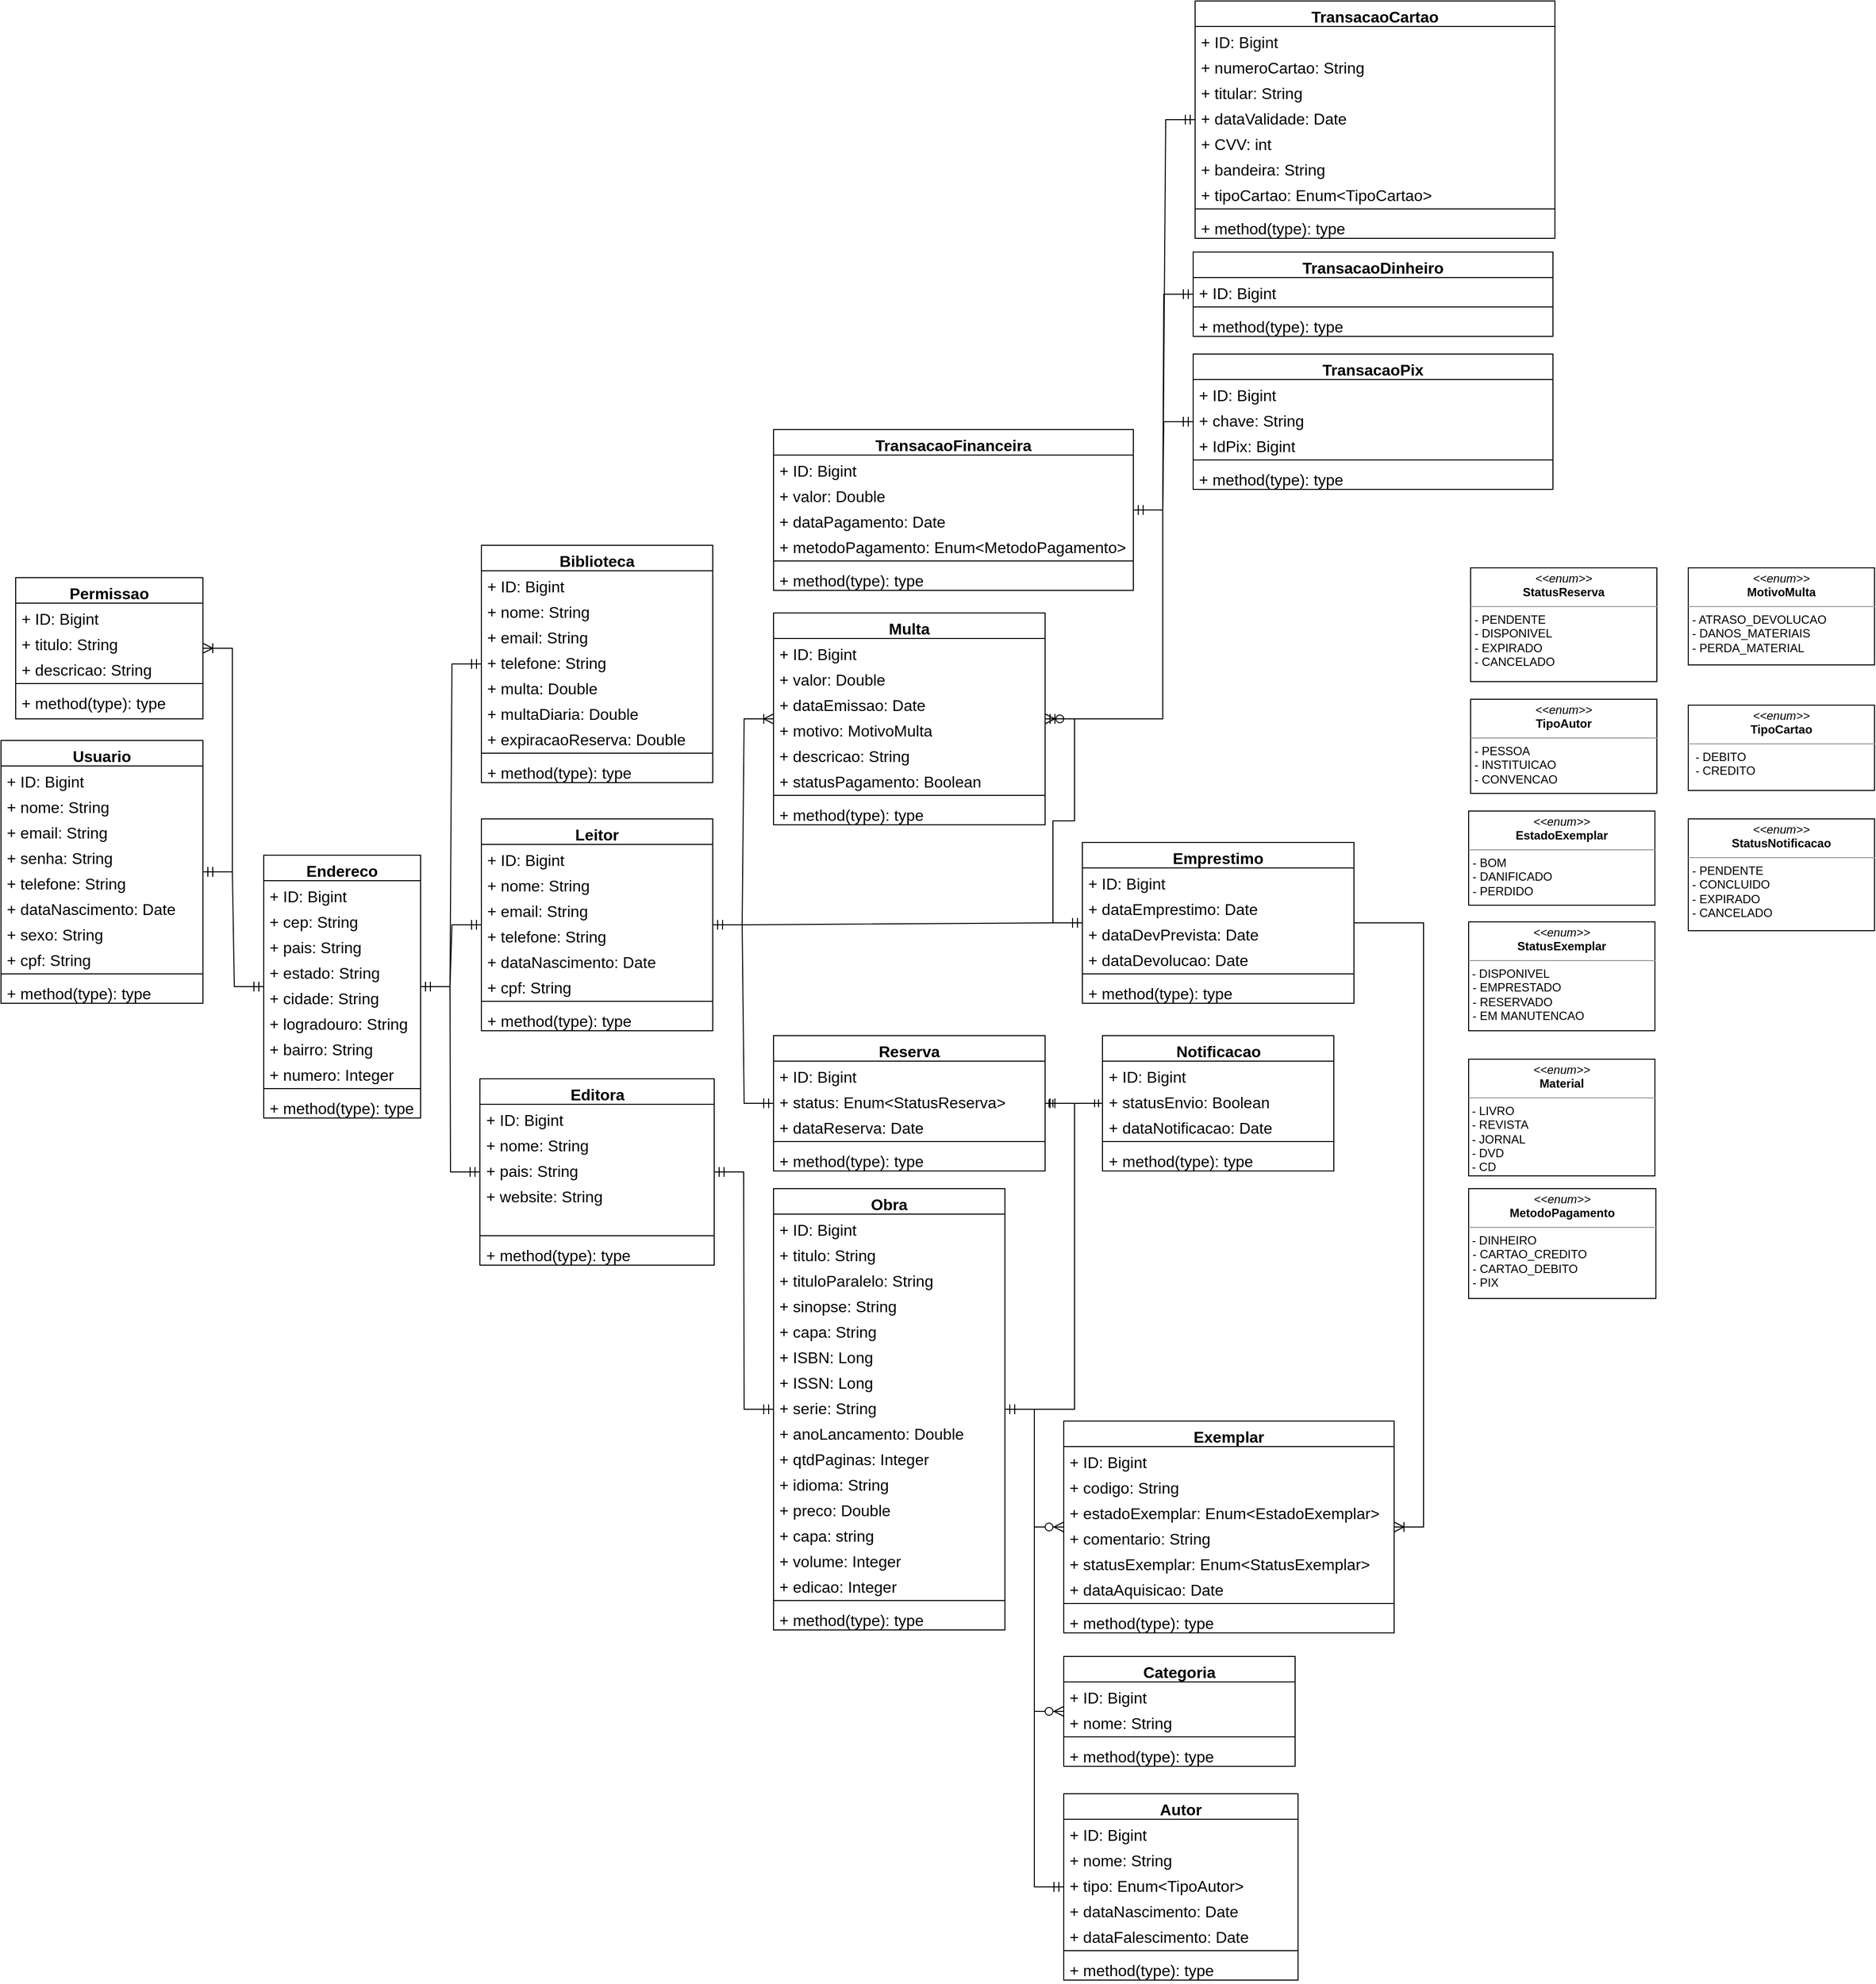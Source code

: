 <mxfile version="21.2.8" type="device">
  <diagram id="DWQakJfuZQLqsjroe_EJ" name="Página-2">
    <mxGraphModel dx="2394" dy="2132" grid="1" gridSize="10" guides="1" tooltips="1" connect="1" arrows="1" fold="1" page="0" pageScale="1" pageWidth="827" pageHeight="1169" math="0" shadow="0">
      <root>
        <mxCell id="0" />
        <mxCell id="1" parent="0" />
        <mxCell id="TvB01HInyNMDAijSG_3_-1" value="Usuario" style="swimlane;fontStyle=1;align=center;verticalAlign=top;childLayout=stackLayout;horizontal=1;startSize=26;horizontalStack=0;resizeParent=1;resizeParentMax=0;resizeLast=0;collapsible=1;marginBottom=0;whiteSpace=wrap;html=1;fontSize=16;" parent="1" vertex="1">
          <mxGeometry x="-653" y="-384" width="206" height="268" as="geometry" />
        </mxCell>
        <object label="+ ID: Bigint" id="TvB01HInyNMDAijSG_3_-2">
          <mxCell style="text;strokeColor=none;fillColor=none;align=left;verticalAlign=top;spacingLeft=4;spacingRight=4;overflow=hidden;rotatable=0;points=[[0,0.5],[1,0.5]];portConstraint=eastwest;whiteSpace=wrap;html=1;fontSize=16;" parent="TvB01HInyNMDAijSG_3_-1" vertex="1">
            <mxGeometry y="26" width="206" height="26" as="geometry" />
          </mxCell>
        </object>
        <mxCell id="TvB01HInyNMDAijSG_3_-8" value="+ nome: String" style="text;strokeColor=none;fillColor=none;align=left;verticalAlign=top;spacingLeft=4;spacingRight=4;overflow=hidden;rotatable=0;points=[[0,0.5],[1,0.5]];portConstraint=eastwest;whiteSpace=wrap;html=1;fontSize=16;" parent="TvB01HInyNMDAijSG_3_-1" vertex="1">
          <mxGeometry y="52" width="206" height="26" as="geometry" />
        </mxCell>
        <mxCell id="TvB01HInyNMDAijSG_3_-14" value="+ email: String" style="text;strokeColor=none;fillColor=none;align=left;verticalAlign=top;spacingLeft=4;spacingRight=4;overflow=hidden;rotatable=0;points=[[0,0.5],[1,0.5]];portConstraint=eastwest;whiteSpace=wrap;html=1;fontSize=16;" parent="TvB01HInyNMDAijSG_3_-1" vertex="1">
          <mxGeometry y="78" width="206" height="26" as="geometry" />
        </mxCell>
        <mxCell id="TvB01HInyNMDAijSG_3_-13" value="+ senha: String" style="text;strokeColor=none;fillColor=none;align=left;verticalAlign=top;spacingLeft=4;spacingRight=4;overflow=hidden;rotatable=0;points=[[0,0.5],[1,0.5]];portConstraint=eastwest;whiteSpace=wrap;html=1;fontSize=16;" parent="TvB01HInyNMDAijSG_3_-1" vertex="1">
          <mxGeometry y="104" width="206" height="26" as="geometry" />
        </mxCell>
        <mxCell id="TvB01HInyNMDAijSG_3_-12" value="+ telefone: String" style="text;strokeColor=none;fillColor=none;align=left;verticalAlign=top;spacingLeft=4;spacingRight=4;overflow=hidden;rotatable=0;points=[[0,0.5],[1,0.5]];portConstraint=eastwest;whiteSpace=wrap;html=1;fontSize=16;" parent="TvB01HInyNMDAijSG_3_-1" vertex="1">
          <mxGeometry y="130" width="206" height="26" as="geometry" />
        </mxCell>
        <mxCell id="TvB01HInyNMDAijSG_3_-113" value="+ dataNascimento: Date" style="text;strokeColor=none;fillColor=none;align=left;verticalAlign=top;spacingLeft=4;spacingRight=4;overflow=hidden;rotatable=0;points=[[0,0.5],[1,0.5]];portConstraint=eastwest;whiteSpace=wrap;html=1;fontSize=16;" parent="TvB01HInyNMDAijSG_3_-1" vertex="1">
          <mxGeometry y="156" width="206" height="26" as="geometry" />
        </mxCell>
        <mxCell id="kMfs-ZxqRqYg7C4qySyA-1" value="+ sexo: String" style="text;strokeColor=none;fillColor=none;align=left;verticalAlign=top;spacingLeft=4;spacingRight=4;overflow=hidden;rotatable=0;points=[[0,0.5],[1,0.5]];portConstraint=eastwest;whiteSpace=wrap;html=1;fontSize=16;" parent="TvB01HInyNMDAijSG_3_-1" vertex="1">
          <mxGeometry y="182" width="206" height="26" as="geometry" />
        </mxCell>
        <mxCell id="TvB01HInyNMDAijSG_3_-115" value="+ cpf: String" style="text;strokeColor=none;fillColor=none;align=left;verticalAlign=top;spacingLeft=4;spacingRight=4;overflow=hidden;rotatable=0;points=[[0,0.5],[1,0.5]];portConstraint=eastwest;whiteSpace=wrap;html=1;fontSize=16;" parent="TvB01HInyNMDAijSG_3_-1" vertex="1">
          <mxGeometry y="208" width="206" height="26" as="geometry" />
        </mxCell>
        <mxCell id="TvB01HInyNMDAijSG_3_-3" value="" style="line;strokeWidth=1;fillColor=none;align=left;verticalAlign=middle;spacingTop=-1;spacingLeft=3;spacingRight=3;rotatable=0;labelPosition=right;points=[];portConstraint=eastwest;strokeColor=inherit;fontSize=16;" parent="TvB01HInyNMDAijSG_3_-1" vertex="1">
          <mxGeometry y="234" width="206" height="8" as="geometry" />
        </mxCell>
        <mxCell id="TvB01HInyNMDAijSG_3_-4" value="+ method(type): type" style="text;strokeColor=none;fillColor=none;align=left;verticalAlign=top;spacingLeft=4;spacingRight=4;overflow=hidden;rotatable=0;points=[[0,0.5],[1,0.5]];portConstraint=eastwest;whiteSpace=wrap;html=1;fontSize=16;" parent="TvB01HInyNMDAijSG_3_-1" vertex="1">
          <mxGeometry y="242" width="206" height="26" as="geometry" />
        </mxCell>
        <mxCell id="TvB01HInyNMDAijSG_3_-21" value="Permissao" style="swimlane;fontStyle=1;align=center;verticalAlign=top;childLayout=stackLayout;horizontal=1;startSize=26;horizontalStack=0;resizeParent=1;resizeParentMax=0;resizeLast=0;collapsible=1;marginBottom=0;whiteSpace=wrap;html=1;fontSize=16;" parent="1" vertex="1">
          <mxGeometry x="-638" y="-550" width="191" height="144" as="geometry" />
        </mxCell>
        <mxCell id="TvB01HInyNMDAijSG_3_-22" value="+ ID: Bigint" style="text;strokeColor=none;fillColor=none;align=left;verticalAlign=top;spacingLeft=4;spacingRight=4;overflow=hidden;rotatable=0;points=[[0,0.5],[1,0.5]];portConstraint=eastwest;whiteSpace=wrap;html=1;fontSize=16;" parent="TvB01HInyNMDAijSG_3_-21" vertex="1">
          <mxGeometry y="26" width="191" height="26" as="geometry" />
        </mxCell>
        <mxCell id="TvB01HInyNMDAijSG_3_-26" value="+ titulo: String" style="text;strokeColor=none;fillColor=none;align=left;verticalAlign=top;spacingLeft=4;spacingRight=4;overflow=hidden;rotatable=0;points=[[0,0.5],[1,0.5]];portConstraint=eastwest;whiteSpace=wrap;html=1;fontSize=16;" parent="TvB01HInyNMDAijSG_3_-21" vertex="1">
          <mxGeometry y="52" width="191" height="26" as="geometry" />
        </mxCell>
        <mxCell id="TvB01HInyNMDAijSG_3_-25" value="+ descricao: String" style="text;strokeColor=none;fillColor=none;align=left;verticalAlign=top;spacingLeft=4;spacingRight=4;overflow=hidden;rotatable=0;points=[[0,0.5],[1,0.5]];portConstraint=eastwest;whiteSpace=wrap;html=1;fontSize=16;" parent="TvB01HInyNMDAijSG_3_-21" vertex="1">
          <mxGeometry y="78" width="191" height="26" as="geometry" />
        </mxCell>
        <mxCell id="TvB01HInyNMDAijSG_3_-23" value="" style="line;strokeWidth=1;fillColor=none;align=left;verticalAlign=middle;spacingTop=-1;spacingLeft=3;spacingRight=3;rotatable=0;labelPosition=right;points=[];portConstraint=eastwest;strokeColor=inherit;fontSize=16;" parent="TvB01HInyNMDAijSG_3_-21" vertex="1">
          <mxGeometry y="104" width="191" height="8" as="geometry" />
        </mxCell>
        <mxCell id="TvB01HInyNMDAijSG_3_-24" value="+ method(type): type" style="text;strokeColor=none;fillColor=none;align=left;verticalAlign=top;spacingLeft=4;spacingRight=4;overflow=hidden;rotatable=0;points=[[0,0.5],[1,0.5]];portConstraint=eastwest;whiteSpace=wrap;html=1;fontSize=16;" parent="TvB01HInyNMDAijSG_3_-21" vertex="1">
          <mxGeometry y="112" width="191" height="32" as="geometry" />
        </mxCell>
        <mxCell id="TvB01HInyNMDAijSG_3_-56" value="Biblioteca" style="swimlane;fontStyle=1;align=center;verticalAlign=top;childLayout=stackLayout;horizontal=1;startSize=26;horizontalStack=0;resizeParent=1;resizeParentMax=0;resizeLast=0;collapsible=1;marginBottom=0;whiteSpace=wrap;html=1;fontSize=16;" parent="1" vertex="1">
          <mxGeometry x="-163" y="-583" width="236" height="242" as="geometry" />
        </mxCell>
        <mxCell id="TvB01HInyNMDAijSG_3_-57" value="+ ID: Bigint" style="text;strokeColor=none;fillColor=none;align=left;verticalAlign=top;spacingLeft=4;spacingRight=4;overflow=hidden;rotatable=0;points=[[0,0.5],[1,0.5]];portConstraint=eastwest;whiteSpace=wrap;html=1;fontSize=16;" parent="TvB01HInyNMDAijSG_3_-56" vertex="1">
          <mxGeometry y="26" width="236" height="26" as="geometry" />
        </mxCell>
        <mxCell id="TvB01HInyNMDAijSG_3_-64" value="+ nome: String" style="text;strokeColor=none;fillColor=none;align=left;verticalAlign=top;spacingLeft=4;spacingRight=4;overflow=hidden;rotatable=0;points=[[0,0.5],[1,0.5]];portConstraint=eastwest;whiteSpace=wrap;html=1;fontSize=16;" parent="TvB01HInyNMDAijSG_3_-56" vertex="1">
          <mxGeometry y="52" width="236" height="26" as="geometry" />
        </mxCell>
        <mxCell id="TvB01HInyNMDAijSG_3_-90" value="+ email: String" style="text;strokeColor=none;fillColor=none;align=left;verticalAlign=top;spacingLeft=4;spacingRight=4;overflow=hidden;rotatable=0;points=[[0,0.5],[1,0.5]];portConstraint=eastwest;whiteSpace=wrap;html=1;fontSize=16;" parent="TvB01HInyNMDAijSG_3_-56" vertex="1">
          <mxGeometry y="78" width="236" height="26" as="geometry" />
        </mxCell>
        <mxCell id="TvB01HInyNMDAijSG_3_-91" value="+ telefone: String" style="text;strokeColor=none;fillColor=none;align=left;verticalAlign=top;spacingLeft=4;spacingRight=4;overflow=hidden;rotatable=0;points=[[0,0.5],[1,0.5]];portConstraint=eastwest;whiteSpace=wrap;html=1;fontSize=16;" parent="TvB01HInyNMDAijSG_3_-56" vertex="1">
          <mxGeometry y="104" width="236" height="26" as="geometry" />
        </mxCell>
        <mxCell id="TvB01HInyNMDAijSG_3_-92" value="+ multa: Double" style="text;strokeColor=none;fillColor=none;align=left;verticalAlign=top;spacingLeft=4;spacingRight=4;overflow=hidden;rotatable=0;points=[[0,0.5],[1,0.5]];portConstraint=eastwest;whiteSpace=wrap;html=1;fontSize=16;" parent="TvB01HInyNMDAijSG_3_-56" vertex="1">
          <mxGeometry y="130" width="236" height="26" as="geometry" />
        </mxCell>
        <mxCell id="TvB01HInyNMDAijSG_3_-93" value="+ multaDiaria: Double" style="text;strokeColor=none;fillColor=none;align=left;verticalAlign=top;spacingLeft=4;spacingRight=4;overflow=hidden;rotatable=0;points=[[0,0.5],[1,0.5]];portConstraint=eastwest;whiteSpace=wrap;html=1;fontSize=16;" parent="TvB01HInyNMDAijSG_3_-56" vertex="1">
          <mxGeometry y="156" width="236" height="26" as="geometry" />
        </mxCell>
        <mxCell id="kMfs-ZxqRqYg7C4qySyA-23" value="+ expiracaoReserva: Double" style="text;strokeColor=none;fillColor=none;align=left;verticalAlign=top;spacingLeft=4;spacingRight=4;overflow=hidden;rotatable=0;points=[[0,0.5],[1,0.5]];portConstraint=eastwest;whiteSpace=wrap;html=1;fontSize=16;" parent="TvB01HInyNMDAijSG_3_-56" vertex="1">
          <mxGeometry y="182" width="236" height="26" as="geometry" />
        </mxCell>
        <mxCell id="TvB01HInyNMDAijSG_3_-58" value="" style="line;strokeWidth=1;fillColor=none;align=left;verticalAlign=middle;spacingTop=-1;spacingLeft=3;spacingRight=3;rotatable=0;labelPosition=right;points=[];portConstraint=eastwest;strokeColor=inherit;fontSize=16;" parent="TvB01HInyNMDAijSG_3_-56" vertex="1">
          <mxGeometry y="208" width="236" height="8" as="geometry" />
        </mxCell>
        <mxCell id="TvB01HInyNMDAijSG_3_-59" value="+ method(type): type" style="text;strokeColor=none;fillColor=none;align=left;verticalAlign=top;spacingLeft=4;spacingRight=4;overflow=hidden;rotatable=0;points=[[0,0.5],[1,0.5]];portConstraint=eastwest;whiteSpace=wrap;html=1;fontSize=16;" parent="TvB01HInyNMDAijSG_3_-56" vertex="1">
          <mxGeometry y="216" width="236" height="26" as="geometry" />
        </mxCell>
        <mxCell id="TvB01HInyNMDAijSG_3_-65" value="Endereco" style="swimlane;fontStyle=1;align=center;verticalAlign=top;childLayout=stackLayout;horizontal=1;startSize=26;horizontalStack=0;resizeParent=1;resizeParentMax=0;resizeLast=0;collapsible=1;marginBottom=0;whiteSpace=wrap;html=1;fontSize=16;" parent="1" vertex="1">
          <mxGeometry x="-385" y="-267" width="160" height="268" as="geometry" />
        </mxCell>
        <mxCell id="TvB01HInyNMDAijSG_3_-66" value="+ ID: Bigint" style="text;strokeColor=none;fillColor=none;align=left;verticalAlign=top;spacingLeft=4;spacingRight=4;overflow=hidden;rotatable=0;points=[[0,0.5],[1,0.5]];portConstraint=eastwest;whiteSpace=wrap;html=1;fontSize=16;" parent="TvB01HInyNMDAijSG_3_-65" vertex="1">
          <mxGeometry y="26" width="160" height="26" as="geometry" />
        </mxCell>
        <mxCell id="TvB01HInyNMDAijSG_3_-67" value="+ cep: String" style="text;strokeColor=none;fillColor=none;align=left;verticalAlign=top;spacingLeft=4;spacingRight=4;overflow=hidden;rotatable=0;points=[[0,0.5],[1,0.5]];portConstraint=eastwest;whiteSpace=wrap;html=1;fontSize=16;" parent="TvB01HInyNMDAijSG_3_-65" vertex="1">
          <mxGeometry y="52" width="160" height="26" as="geometry" />
        </mxCell>
        <mxCell id="TvB01HInyNMDAijSG_3_-68" value="+ pais: String" style="text;strokeColor=none;fillColor=none;align=left;verticalAlign=top;spacingLeft=4;spacingRight=4;overflow=hidden;rotatable=0;points=[[0,0.5],[1,0.5]];portConstraint=eastwest;whiteSpace=wrap;html=1;fontSize=16;" parent="TvB01HInyNMDAijSG_3_-65" vertex="1">
          <mxGeometry y="78" width="160" height="26" as="geometry" />
        </mxCell>
        <mxCell id="TvB01HInyNMDAijSG_3_-69" value="+ estado: String" style="text;strokeColor=none;fillColor=none;align=left;verticalAlign=top;spacingLeft=4;spacingRight=4;overflow=hidden;rotatable=0;points=[[0,0.5],[1,0.5]];portConstraint=eastwest;whiteSpace=wrap;html=1;fontSize=16;" parent="TvB01HInyNMDAijSG_3_-65" vertex="1">
          <mxGeometry y="104" width="160" height="26" as="geometry" />
        </mxCell>
        <mxCell id="TvB01HInyNMDAijSG_3_-70" value="+ cidade: String" style="text;strokeColor=none;fillColor=none;align=left;verticalAlign=top;spacingLeft=4;spacingRight=4;overflow=hidden;rotatable=0;points=[[0,0.5],[1,0.5]];portConstraint=eastwest;whiteSpace=wrap;html=1;fontSize=16;" parent="TvB01HInyNMDAijSG_3_-65" vertex="1">
          <mxGeometry y="130" width="160" height="26" as="geometry" />
        </mxCell>
        <mxCell id="TvB01HInyNMDAijSG_3_-71" value="+ logradouro: String" style="text;strokeColor=none;fillColor=none;align=left;verticalAlign=top;spacingLeft=4;spacingRight=4;overflow=hidden;rotatable=0;points=[[0,0.5],[1,0.5]];portConstraint=eastwest;whiteSpace=wrap;html=1;fontSize=16;" parent="TvB01HInyNMDAijSG_3_-65" vertex="1">
          <mxGeometry y="156" width="160" height="26" as="geometry" />
        </mxCell>
        <mxCell id="TvB01HInyNMDAijSG_3_-81" value="+ bairro: String" style="text;strokeColor=none;fillColor=none;align=left;verticalAlign=top;spacingLeft=4;spacingRight=4;overflow=hidden;rotatable=0;points=[[0,0.5],[1,0.5]];portConstraint=eastwest;whiteSpace=wrap;html=1;fontSize=16;" parent="TvB01HInyNMDAijSG_3_-65" vertex="1">
          <mxGeometry y="182" width="160" height="26" as="geometry" />
        </mxCell>
        <mxCell id="TvB01HInyNMDAijSG_3_-80" value="+ numero: Integer" style="text;strokeColor=none;fillColor=none;align=left;verticalAlign=top;spacingLeft=4;spacingRight=4;overflow=hidden;rotatable=0;points=[[0,0.5],[1,0.5]];portConstraint=eastwest;whiteSpace=wrap;html=1;fontSize=16;" parent="TvB01HInyNMDAijSG_3_-65" vertex="1">
          <mxGeometry y="208" width="160" height="26" as="geometry" />
        </mxCell>
        <mxCell id="TvB01HInyNMDAijSG_3_-72" value="" style="line;strokeWidth=1;fillColor=none;align=left;verticalAlign=middle;spacingTop=-1;spacingLeft=3;spacingRight=3;rotatable=0;labelPosition=right;points=[];portConstraint=eastwest;strokeColor=inherit;fontSize=16;" parent="TvB01HInyNMDAijSG_3_-65" vertex="1">
          <mxGeometry y="234" width="160" height="8" as="geometry" />
        </mxCell>
        <mxCell id="TvB01HInyNMDAijSG_3_-73" value="+ method(type): type" style="text;strokeColor=none;fillColor=none;align=left;verticalAlign=top;spacingLeft=4;spacingRight=4;overflow=hidden;rotatable=0;points=[[0,0.5],[1,0.5]];portConstraint=eastwest;whiteSpace=wrap;html=1;fontSize=16;" parent="TvB01HInyNMDAijSG_3_-65" vertex="1">
          <mxGeometry y="242" width="160" height="26" as="geometry" />
        </mxCell>
        <mxCell id="TvB01HInyNMDAijSG_3_-82" value="" style="edgeStyle=entityRelationEdgeStyle;fontSize=12;html=1;endArrow=ERmandOne;startArrow=ERmandOne;rounded=0;startSize=8;endSize=8;" parent="1" source="TvB01HInyNMDAijSG_3_-1" target="TvB01HInyNMDAijSG_3_-65" edge="1">
          <mxGeometry width="100" height="100" relative="1" as="geometry">
            <mxPoint x="333" y="-152" as="sourcePoint" />
            <mxPoint x="433" y="-252" as="targetPoint" />
          </mxGeometry>
        </mxCell>
        <mxCell id="TvB01HInyNMDAijSG_3_-83" value="" style="edgeStyle=entityRelationEdgeStyle;fontSize=12;html=1;endArrow=ERmandOne;startArrow=ERmandOne;rounded=0;startSize=8;endSize=8;" parent="1" source="TvB01HInyNMDAijSG_3_-65" target="TvB01HInyNMDAijSG_3_-56" edge="1">
          <mxGeometry width="100" height="100" relative="1" as="geometry">
            <mxPoint x="333" y="-152" as="sourcePoint" />
            <mxPoint x="433" y="-252" as="targetPoint" />
          </mxGeometry>
        </mxCell>
        <mxCell id="TvB01HInyNMDAijSG_3_-95" value="Exemplar" style="swimlane;fontStyle=1;align=center;verticalAlign=top;childLayout=stackLayout;horizontal=1;startSize=26;horizontalStack=0;resizeParent=1;resizeParentMax=0;resizeLast=0;collapsible=1;marginBottom=0;whiteSpace=wrap;html=1;fontSize=16;" parent="1" vertex="1">
          <mxGeometry x="431" y="310" width="337" height="216" as="geometry" />
        </mxCell>
        <mxCell id="TvB01HInyNMDAijSG_3_-96" value="+ ID: Bigint" style="text;strokeColor=none;fillColor=none;align=left;verticalAlign=top;spacingLeft=4;spacingRight=4;overflow=hidden;rotatable=0;points=[[0,0.5],[1,0.5]];portConstraint=eastwest;whiteSpace=wrap;html=1;fontSize=16;" parent="TvB01HInyNMDAijSG_3_-95" vertex="1">
          <mxGeometry y="26" width="337" height="26" as="geometry" />
        </mxCell>
        <mxCell id="TvB01HInyNMDAijSG_3_-137" value="+ codigo: String" style="text;strokeColor=none;fillColor=none;align=left;verticalAlign=top;spacingLeft=4;spacingRight=4;overflow=hidden;rotatable=0;points=[[0,0.5],[1,0.5]];portConstraint=eastwest;whiteSpace=wrap;html=1;fontSize=16;" parent="TvB01HInyNMDAijSG_3_-95" vertex="1">
          <mxGeometry y="52" width="337" height="26" as="geometry" />
        </mxCell>
        <mxCell id="TvB01HInyNMDAijSG_3_-136" value="+ estadoExemplar: Enum&amp;lt;EstadoExemplar&amp;gt;" style="text;strokeColor=none;fillColor=none;align=left;verticalAlign=top;spacingLeft=4;spacingRight=4;overflow=hidden;rotatable=0;points=[[0,0.5],[1,0.5]];portConstraint=eastwest;whiteSpace=wrap;html=1;fontSize=16;" parent="TvB01HInyNMDAijSG_3_-95" vertex="1">
          <mxGeometry y="78" width="337" height="26" as="geometry" />
        </mxCell>
        <mxCell id="TvB01HInyNMDAijSG_3_-139" value="+ comentario: String" style="text;strokeColor=none;fillColor=none;align=left;verticalAlign=top;spacingLeft=4;spacingRight=4;overflow=hidden;rotatable=0;points=[[0,0.5],[1,0.5]];portConstraint=eastwest;whiteSpace=wrap;html=1;fontSize=16;" parent="TvB01HInyNMDAijSG_3_-95" vertex="1">
          <mxGeometry y="104" width="337" height="26" as="geometry" />
        </mxCell>
        <mxCell id="TvB01HInyNMDAijSG_3_-142" value="+ statusExemplar: Enum&amp;lt;StatusExemplar&amp;gt;" style="text;strokeColor=none;fillColor=none;align=left;verticalAlign=top;spacingLeft=4;spacingRight=4;overflow=hidden;rotatable=0;points=[[0,0.5],[1,0.5]];portConstraint=eastwest;whiteSpace=wrap;html=1;fontSize=16;" parent="TvB01HInyNMDAijSG_3_-95" vertex="1">
          <mxGeometry y="130" width="337" height="26" as="geometry" />
        </mxCell>
        <mxCell id="TvB01HInyNMDAijSG_3_-140" value="+ dataAquisicao: Date" style="text;strokeColor=none;fillColor=none;align=left;verticalAlign=top;spacingLeft=4;spacingRight=4;overflow=hidden;rotatable=0;points=[[0,0.5],[1,0.5]];portConstraint=eastwest;whiteSpace=wrap;html=1;fontSize=16;" parent="TvB01HInyNMDAijSG_3_-95" vertex="1">
          <mxGeometry y="156" width="337" height="26" as="geometry" />
        </mxCell>
        <mxCell id="TvB01HInyNMDAijSG_3_-102" value="" style="line;strokeWidth=1;fillColor=none;align=left;verticalAlign=middle;spacingTop=-1;spacingLeft=3;spacingRight=3;rotatable=0;labelPosition=right;points=[];portConstraint=eastwest;strokeColor=inherit;fontSize=16;" parent="TvB01HInyNMDAijSG_3_-95" vertex="1">
          <mxGeometry y="182" width="337" height="8" as="geometry" />
        </mxCell>
        <mxCell id="TvB01HInyNMDAijSG_3_-103" value="+ method(type): type" style="text;strokeColor=none;fillColor=none;align=left;verticalAlign=top;spacingLeft=4;spacingRight=4;overflow=hidden;rotatable=0;points=[[0,0.5],[1,0.5]];portConstraint=eastwest;whiteSpace=wrap;html=1;fontSize=16;" parent="TvB01HInyNMDAijSG_3_-95" vertex="1">
          <mxGeometry y="190" width="337" height="26" as="geometry" />
        </mxCell>
        <mxCell id="TvB01HInyNMDAijSG_3_-104" value="Leitor" style="swimlane;fontStyle=1;align=center;verticalAlign=top;childLayout=stackLayout;horizontal=1;startSize=26;horizontalStack=0;resizeParent=1;resizeParentMax=0;resizeLast=0;collapsible=1;marginBottom=0;whiteSpace=wrap;html=1;fontSize=16;" parent="1" vertex="1">
          <mxGeometry x="-163" y="-304" width="236" height="216" as="geometry" />
        </mxCell>
        <mxCell id="TvB01HInyNMDAijSG_3_-105" value="+ ID: Bigint" style="text;strokeColor=none;fillColor=none;align=left;verticalAlign=top;spacingLeft=4;spacingRight=4;overflow=hidden;rotatable=0;points=[[0,0.5],[1,0.5]];portConstraint=eastwest;whiteSpace=wrap;html=1;fontSize=16;" parent="TvB01HInyNMDAijSG_3_-104" vertex="1">
          <mxGeometry y="26" width="236" height="26" as="geometry" />
        </mxCell>
        <mxCell id="TvB01HInyNMDAijSG_3_-106" value="+ nome: String" style="text;strokeColor=none;fillColor=none;align=left;verticalAlign=top;spacingLeft=4;spacingRight=4;overflow=hidden;rotatable=0;points=[[0,0.5],[1,0.5]];portConstraint=eastwest;whiteSpace=wrap;html=1;fontSize=16;" parent="TvB01HInyNMDAijSG_3_-104" vertex="1">
          <mxGeometry y="52" width="236" height="26" as="geometry" />
        </mxCell>
        <mxCell id="TvB01HInyNMDAijSG_3_-107" value="+ email: String" style="text;strokeColor=none;fillColor=none;align=left;verticalAlign=top;spacingLeft=4;spacingRight=4;overflow=hidden;rotatable=0;points=[[0,0.5],[1,0.5]];portConstraint=eastwest;whiteSpace=wrap;html=1;fontSize=16;" parent="TvB01HInyNMDAijSG_3_-104" vertex="1">
          <mxGeometry y="78" width="236" height="26" as="geometry" />
        </mxCell>
        <mxCell id="TvB01HInyNMDAijSG_3_-110" value="+ telefone: String" style="text;strokeColor=none;fillColor=none;align=left;verticalAlign=top;spacingLeft=4;spacingRight=4;overflow=hidden;rotatable=0;points=[[0,0.5],[1,0.5]];portConstraint=eastwest;whiteSpace=wrap;html=1;fontSize=16;" parent="TvB01HInyNMDAijSG_3_-104" vertex="1">
          <mxGeometry y="104" width="236" height="26" as="geometry" />
        </mxCell>
        <mxCell id="TvB01HInyNMDAijSG_3_-112" value="+ dataNascimento: Date" style="text;strokeColor=none;fillColor=none;align=left;verticalAlign=top;spacingLeft=4;spacingRight=4;overflow=hidden;rotatable=0;points=[[0,0.5],[1,0.5]];portConstraint=eastwest;whiteSpace=wrap;html=1;fontSize=16;" parent="TvB01HInyNMDAijSG_3_-104" vertex="1">
          <mxGeometry y="130" width="236" height="26" as="geometry" />
        </mxCell>
        <mxCell id="TvB01HInyNMDAijSG_3_-116" value="+ cpf: String" style="text;strokeColor=none;fillColor=none;align=left;verticalAlign=top;spacingLeft=4;spacingRight=4;overflow=hidden;rotatable=0;points=[[0,0.5],[1,0.5]];portConstraint=eastwest;whiteSpace=wrap;html=1;fontSize=16;" parent="TvB01HInyNMDAijSG_3_-104" vertex="1">
          <mxGeometry y="156" width="236" height="26" as="geometry" />
        </mxCell>
        <mxCell id="TvB01HInyNMDAijSG_3_-108" value="" style="line;strokeWidth=1;fillColor=none;align=left;verticalAlign=middle;spacingTop=-1;spacingLeft=3;spacingRight=3;rotatable=0;labelPosition=right;points=[];portConstraint=eastwest;strokeColor=inherit;fontSize=16;" parent="TvB01HInyNMDAijSG_3_-104" vertex="1">
          <mxGeometry y="182" width="236" height="8" as="geometry" />
        </mxCell>
        <mxCell id="TvB01HInyNMDAijSG_3_-109" value="+ method(type): type" style="text;strokeColor=none;fillColor=none;align=left;verticalAlign=top;spacingLeft=4;spacingRight=4;overflow=hidden;rotatable=0;points=[[0,0.5],[1,0.5]];portConstraint=eastwest;whiteSpace=wrap;html=1;fontSize=16;" parent="TvB01HInyNMDAijSG_3_-104" vertex="1">
          <mxGeometry y="190" width="236" height="26" as="geometry" />
        </mxCell>
        <mxCell id="TvB01HInyNMDAijSG_3_-111" value="" style="edgeStyle=entityRelationEdgeStyle;fontSize=12;html=1;endArrow=ERmandOne;startArrow=ERmandOne;rounded=0;startSize=8;endSize=8;" parent="1" source="TvB01HInyNMDAijSG_3_-65" target="TvB01HInyNMDAijSG_3_-104" edge="1">
          <mxGeometry width="100" height="100" relative="1" as="geometry">
            <mxPoint x="208" y="30" as="sourcePoint" />
            <mxPoint x="362" y="-421" as="targetPoint" />
          </mxGeometry>
        </mxCell>
        <mxCell id="TvB01HInyNMDAijSG_3_-118" value="Obra" style="swimlane;fontStyle=1;align=center;verticalAlign=top;childLayout=stackLayout;horizontal=1;startSize=26;horizontalStack=0;resizeParent=1;resizeParentMax=0;resizeLast=0;collapsible=1;marginBottom=0;whiteSpace=wrap;html=1;fontSize=16;" parent="1" vertex="1">
          <mxGeometry x="135" y="73" width="236" height="450" as="geometry" />
        </mxCell>
        <mxCell id="TvB01HInyNMDAijSG_3_-119" value="+ ID: Bigint" style="text;strokeColor=none;fillColor=none;align=left;verticalAlign=top;spacingLeft=4;spacingRight=4;overflow=hidden;rotatable=0;points=[[0,0.5],[1,0.5]];portConstraint=eastwest;whiteSpace=wrap;html=1;fontSize=16;" parent="TvB01HInyNMDAijSG_3_-118" vertex="1">
          <mxGeometry y="26" width="236" height="26" as="geometry" />
        </mxCell>
        <mxCell id="TvB01HInyNMDAijSG_3_-124" value="+ titulo: String" style="text;strokeColor=none;fillColor=none;align=left;verticalAlign=top;spacingLeft=4;spacingRight=4;overflow=hidden;rotatable=0;points=[[0,0.5],[1,0.5]];portConstraint=eastwest;whiteSpace=wrap;html=1;fontSize=16;" parent="TvB01HInyNMDAijSG_3_-118" vertex="1">
          <mxGeometry y="52" width="236" height="26" as="geometry" />
        </mxCell>
        <mxCell id="TvB01HInyNMDAijSG_3_-128" value="+ tituloParalelo: String" style="text;strokeColor=none;fillColor=none;align=left;verticalAlign=top;spacingLeft=4;spacingRight=4;overflow=hidden;rotatable=0;points=[[0,0.5],[1,0.5]];portConstraint=eastwest;whiteSpace=wrap;html=1;fontSize=16;" parent="TvB01HInyNMDAijSG_3_-118" vertex="1">
          <mxGeometry y="78" width="236" height="26" as="geometry" />
        </mxCell>
        <mxCell id="gpKLXl_Jl8L5Bei-pm9c-24" value="+ sinopse: String" style="text;strokeColor=none;fillColor=none;align=left;verticalAlign=top;spacingLeft=4;spacingRight=4;overflow=hidden;rotatable=0;points=[[0,0.5],[1,0.5]];portConstraint=eastwest;whiteSpace=wrap;html=1;fontSize=16;" parent="TvB01HInyNMDAijSG_3_-118" vertex="1">
          <mxGeometry y="104" width="236" height="26" as="geometry" />
        </mxCell>
        <mxCell id="gpKLXl_Jl8L5Bei-pm9c-25" value="+ capa: String" style="text;strokeColor=none;fillColor=none;align=left;verticalAlign=top;spacingLeft=4;spacingRight=4;overflow=hidden;rotatable=0;points=[[0,0.5],[1,0.5]];portConstraint=eastwest;whiteSpace=wrap;html=1;fontSize=16;" parent="TvB01HInyNMDAijSG_3_-118" vertex="1">
          <mxGeometry y="130" width="236" height="26" as="geometry" />
        </mxCell>
        <mxCell id="TvB01HInyNMDAijSG_3_-127" value="+ ISBN: Long" style="text;strokeColor=none;fillColor=none;align=left;verticalAlign=top;spacingLeft=4;spacingRight=4;overflow=hidden;rotatable=0;points=[[0,0.5],[1,0.5]];portConstraint=eastwest;whiteSpace=wrap;html=1;fontSize=16;" parent="TvB01HInyNMDAijSG_3_-118" vertex="1">
          <mxGeometry y="156" width="236" height="26" as="geometry" />
        </mxCell>
        <mxCell id="W-i9bPLPTuHPCaqKY6D8-98" value="+&amp;nbsp;ISSN: Long" style="text;strokeColor=none;fillColor=none;align=left;verticalAlign=top;spacingLeft=4;spacingRight=4;overflow=hidden;rotatable=0;points=[[0,0.5],[1,0.5]];portConstraint=eastwest;whiteSpace=wrap;html=1;fontSize=16;" parent="TvB01HInyNMDAijSG_3_-118" vertex="1">
          <mxGeometry y="182" width="236" height="26" as="geometry" />
        </mxCell>
        <mxCell id="W-i9bPLPTuHPCaqKY6D8-99" value="+ serie: String" style="text;strokeColor=none;fillColor=none;align=left;verticalAlign=top;spacingLeft=4;spacingRight=4;overflow=hidden;rotatable=0;points=[[0,0.5],[1,0.5]];portConstraint=eastwest;whiteSpace=wrap;html=1;fontSize=16;" parent="TvB01HInyNMDAijSG_3_-118" vertex="1">
          <mxGeometry y="208" width="236" height="26" as="geometry" />
        </mxCell>
        <mxCell id="TvB01HInyNMDAijSG_3_-130" value="+ anoLancamento: Double" style="text;strokeColor=none;fillColor=none;align=left;verticalAlign=top;spacingLeft=4;spacingRight=4;overflow=hidden;rotatable=0;points=[[0,0.5],[1,0.5]];portConstraint=eastwest;whiteSpace=wrap;html=1;fontSize=16;" parent="TvB01HInyNMDAijSG_3_-118" vertex="1">
          <mxGeometry y="234" width="236" height="26" as="geometry" />
        </mxCell>
        <mxCell id="TvB01HInyNMDAijSG_3_-129" value="+ qtdPaginas: Integer" style="text;strokeColor=none;fillColor=none;align=left;verticalAlign=top;spacingLeft=4;spacingRight=4;overflow=hidden;rotatable=0;points=[[0,0.5],[1,0.5]];portConstraint=eastwest;whiteSpace=wrap;html=1;fontSize=16;" parent="TvB01HInyNMDAijSG_3_-118" vertex="1">
          <mxGeometry y="260" width="236" height="26" as="geometry" />
        </mxCell>
        <mxCell id="TvB01HInyNMDAijSG_3_-131" value="+ idioma: String" style="text;strokeColor=none;fillColor=none;align=left;verticalAlign=top;spacingLeft=4;spacingRight=4;overflow=hidden;rotatable=0;points=[[0,0.5],[1,0.5]];portConstraint=eastwest;whiteSpace=wrap;html=1;fontSize=16;" parent="TvB01HInyNMDAijSG_3_-118" vertex="1">
          <mxGeometry y="286" width="236" height="26" as="geometry" />
        </mxCell>
        <mxCell id="TvB01HInyNMDAijSG_3_-126" value="+ preco: Double" style="text;strokeColor=none;fillColor=none;align=left;verticalAlign=top;spacingLeft=4;spacingRight=4;overflow=hidden;rotatable=0;points=[[0,0.5],[1,0.5]];portConstraint=eastwest;whiteSpace=wrap;html=1;fontSize=16;" parent="TvB01HInyNMDAijSG_3_-118" vertex="1">
          <mxGeometry y="312" width="236" height="26" as="geometry" />
        </mxCell>
        <mxCell id="TvB01HInyNMDAijSG_3_-138" value="+ capa: string" style="text;strokeColor=none;fillColor=none;align=left;verticalAlign=top;spacingLeft=4;spacingRight=4;overflow=hidden;rotatable=0;points=[[0,0.5],[1,0.5]];portConstraint=eastwest;whiteSpace=wrap;html=1;fontSize=16;" parent="TvB01HInyNMDAijSG_3_-118" vertex="1">
          <mxGeometry y="338" width="236" height="26" as="geometry" />
        </mxCell>
        <mxCell id="kMfs-ZxqRqYg7C4qySyA-30" value="+ volume: Integer" style="text;strokeColor=none;fillColor=none;align=left;verticalAlign=top;spacingLeft=4;spacingRight=4;overflow=hidden;rotatable=0;points=[[0,0.5],[1,0.5]];portConstraint=eastwest;whiteSpace=wrap;html=1;fontSize=16;" parent="TvB01HInyNMDAijSG_3_-118" vertex="1">
          <mxGeometry y="364" width="236" height="26" as="geometry" />
        </mxCell>
        <mxCell id="W-i9bPLPTuHPCaqKY6D8-100" value="+ edicao: Integer" style="text;strokeColor=none;fillColor=none;align=left;verticalAlign=top;spacingLeft=4;spacingRight=4;overflow=hidden;rotatable=0;points=[[0,0.5],[1,0.5]];portConstraint=eastwest;whiteSpace=wrap;html=1;fontSize=16;" parent="TvB01HInyNMDAijSG_3_-118" vertex="1">
          <mxGeometry y="390" width="236" height="26" as="geometry" />
        </mxCell>
        <mxCell id="TvB01HInyNMDAijSG_3_-122" value="" style="line;strokeWidth=1;fillColor=none;align=left;verticalAlign=middle;spacingTop=-1;spacingLeft=3;spacingRight=3;rotatable=0;labelPosition=right;points=[];portConstraint=eastwest;strokeColor=inherit;fontSize=16;" parent="TvB01HInyNMDAijSG_3_-118" vertex="1">
          <mxGeometry y="416" width="236" height="8" as="geometry" />
        </mxCell>
        <mxCell id="TvB01HInyNMDAijSG_3_-123" value="+ method(type): type" style="text;strokeColor=none;fillColor=none;align=left;verticalAlign=top;spacingLeft=4;spacingRight=4;overflow=hidden;rotatable=0;points=[[0,0.5],[1,0.5]];portConstraint=eastwest;whiteSpace=wrap;html=1;fontSize=16;" parent="TvB01HInyNMDAijSG_3_-118" vertex="1">
          <mxGeometry y="424" width="236" height="26" as="geometry" />
        </mxCell>
        <mxCell id="TvB01HInyNMDAijSG_3_-143" value="" style="edgeStyle=entityRelationEdgeStyle;fontSize=12;html=1;endArrow=ERzeroToMany;endFill=1;rounded=0;startSize=8;endSize=8;" parent="1" source="TvB01HInyNMDAijSG_3_-118" target="TvB01HInyNMDAijSG_3_-95" edge="1">
          <mxGeometry width="100" height="100" relative="1" as="geometry">
            <mxPoint x="403" y="-51" as="sourcePoint" />
            <mxPoint x="503" y="-151" as="targetPoint" />
          </mxGeometry>
        </mxCell>
        <mxCell id="TvB01HInyNMDAijSG_3_-144" value="Autor" style="swimlane;fontStyle=1;align=center;verticalAlign=top;childLayout=stackLayout;horizontal=1;startSize=26;horizontalStack=0;resizeParent=1;resizeParentMax=0;resizeLast=0;collapsible=1;marginBottom=0;whiteSpace=wrap;html=1;fontSize=16;" parent="1" vertex="1">
          <mxGeometry x="431" y="690" width="239" height="190" as="geometry" />
        </mxCell>
        <mxCell id="TvB01HInyNMDAijSG_3_-145" value="+ ID: Bigint" style="text;strokeColor=none;fillColor=none;align=left;verticalAlign=top;spacingLeft=4;spacingRight=4;overflow=hidden;rotatable=0;points=[[0,0.5],[1,0.5]];portConstraint=eastwest;whiteSpace=wrap;html=1;fontSize=16;" parent="TvB01HInyNMDAijSG_3_-144" vertex="1">
          <mxGeometry y="26" width="239" height="26" as="geometry" />
        </mxCell>
        <mxCell id="TvB01HInyNMDAijSG_3_-146" value="+ nome: String" style="text;strokeColor=none;fillColor=none;align=left;verticalAlign=top;spacingLeft=4;spacingRight=4;overflow=hidden;rotatable=0;points=[[0,0.5],[1,0.5]];portConstraint=eastwest;whiteSpace=wrap;html=1;fontSize=16;" parent="TvB01HInyNMDAijSG_3_-144" vertex="1">
          <mxGeometry y="52" width="239" height="26" as="geometry" />
        </mxCell>
        <mxCell id="gpKLXl_Jl8L5Bei-pm9c-3" value="+ tipo: Enum&amp;lt;TipoAutor&amp;gt;" style="text;strokeColor=none;fillColor=none;align=left;verticalAlign=top;spacingLeft=4;spacingRight=4;overflow=hidden;rotatable=0;points=[[0,0.5],[1,0.5]];portConstraint=eastwest;whiteSpace=wrap;html=1;fontSize=16;" parent="TvB01HInyNMDAijSG_3_-144" vertex="1">
          <mxGeometry y="78" width="239" height="26" as="geometry" />
        </mxCell>
        <mxCell id="gpKLXl_Jl8L5Bei-pm9c-2" value="+ dataNascimento: Date&lt;span style=&quot;white-space: pre;&quot;&gt; &lt;/span&gt;" style="text;strokeColor=none;fillColor=none;align=left;verticalAlign=top;spacingLeft=4;spacingRight=4;overflow=hidden;rotatable=0;points=[[0,0.5],[1,0.5]];portConstraint=eastwest;whiteSpace=wrap;html=1;fontSize=16;" parent="TvB01HInyNMDAijSG_3_-144" vertex="1">
          <mxGeometry y="104" width="239" height="26" as="geometry" />
        </mxCell>
        <mxCell id="gpKLXl_Jl8L5Bei-pm9c-1" value="+ dataFalescimento: Date" style="text;strokeColor=none;fillColor=none;align=left;verticalAlign=top;spacingLeft=4;spacingRight=4;overflow=hidden;rotatable=0;points=[[0,0.5],[1,0.5]];portConstraint=eastwest;whiteSpace=wrap;html=1;fontSize=16;" parent="TvB01HInyNMDAijSG_3_-144" vertex="1">
          <mxGeometry y="130" width="239" height="26" as="geometry" />
        </mxCell>
        <mxCell id="TvB01HInyNMDAijSG_3_-151" value="" style="line;strokeWidth=1;fillColor=none;align=left;verticalAlign=middle;spacingTop=-1;spacingLeft=3;spacingRight=3;rotatable=0;labelPosition=right;points=[];portConstraint=eastwest;strokeColor=inherit;fontSize=16;" parent="TvB01HInyNMDAijSG_3_-144" vertex="1">
          <mxGeometry y="156" width="239" height="8" as="geometry" />
        </mxCell>
        <mxCell id="TvB01HInyNMDAijSG_3_-152" value="+ method(type): type" style="text;strokeColor=none;fillColor=none;align=left;verticalAlign=top;spacingLeft=4;spacingRight=4;overflow=hidden;rotatable=0;points=[[0,0.5],[1,0.5]];portConstraint=eastwest;whiteSpace=wrap;html=1;fontSize=16;" parent="TvB01HInyNMDAijSG_3_-144" vertex="1">
          <mxGeometry y="164" width="239" height="26" as="geometry" />
        </mxCell>
        <mxCell id="TvB01HInyNMDAijSG_3_-153" value="Categoria" style="swimlane;fontStyle=1;align=center;verticalAlign=top;childLayout=stackLayout;horizontal=1;startSize=26;horizontalStack=0;resizeParent=1;resizeParentMax=0;resizeLast=0;collapsible=1;marginBottom=0;whiteSpace=wrap;html=1;fontSize=16;" parent="1" vertex="1">
          <mxGeometry x="431" y="550" width="236" height="112" as="geometry" />
        </mxCell>
        <mxCell id="TvB01HInyNMDAijSG_3_-154" value="+ ID: Bigint" style="text;strokeColor=none;fillColor=none;align=left;verticalAlign=top;spacingLeft=4;spacingRight=4;overflow=hidden;rotatable=0;points=[[0,0.5],[1,0.5]];portConstraint=eastwest;whiteSpace=wrap;html=1;fontSize=16;" parent="TvB01HInyNMDAijSG_3_-153" vertex="1">
          <mxGeometry y="26" width="236" height="26" as="geometry" />
        </mxCell>
        <mxCell id="TvB01HInyNMDAijSG_3_-155" value="+ nome: String" style="text;strokeColor=none;fillColor=none;align=left;verticalAlign=top;spacingLeft=4;spacingRight=4;overflow=hidden;rotatable=0;points=[[0,0.5],[1,0.5]];portConstraint=eastwest;whiteSpace=wrap;html=1;fontSize=16;" parent="TvB01HInyNMDAijSG_3_-153" vertex="1">
          <mxGeometry y="52" width="236" height="26" as="geometry" />
        </mxCell>
        <mxCell id="TvB01HInyNMDAijSG_3_-160" value="" style="line;strokeWidth=1;fillColor=none;align=left;verticalAlign=middle;spacingTop=-1;spacingLeft=3;spacingRight=3;rotatable=0;labelPosition=right;points=[];portConstraint=eastwest;strokeColor=inherit;fontSize=16;" parent="TvB01HInyNMDAijSG_3_-153" vertex="1">
          <mxGeometry y="78" width="236" height="8" as="geometry" />
        </mxCell>
        <mxCell id="TvB01HInyNMDAijSG_3_-161" value="+ method(type): type" style="text;strokeColor=none;fillColor=none;align=left;verticalAlign=top;spacingLeft=4;spacingRight=4;overflow=hidden;rotatable=0;points=[[0,0.5],[1,0.5]];portConstraint=eastwest;whiteSpace=wrap;html=1;fontSize=16;" parent="TvB01HInyNMDAijSG_3_-153" vertex="1">
          <mxGeometry y="86" width="236" height="26" as="geometry" />
        </mxCell>
        <mxCell id="gpKLXl_Jl8L5Bei-pm9c-5" value="&lt;p style=&quot;margin:0px;margin-top:4px;text-align:center;&quot;&gt;&lt;i&gt;&amp;lt;&amp;lt;enum&amp;gt;&amp;gt;&lt;/i&gt;&lt;br&gt;&lt;b&gt;TipoAutor&lt;/b&gt;&lt;/p&gt;&lt;hr size=&quot;1&quot;&gt;&lt;p style=&quot;margin:0px;margin-left:4px;&quot;&gt;- PESSOA&lt;/p&gt;&lt;p style=&quot;margin:0px;margin-left:4px;&quot;&gt;- INSTITUICAO&lt;/p&gt;&lt;p style=&quot;margin:0px;margin-left:4px;&quot;&gt;- CONVENCAO&lt;/p&gt;" style="verticalAlign=top;align=left;overflow=fill;fontSize=12;fontFamily=Helvetica;html=1;whiteSpace=wrap;" parent="1" vertex="1">
          <mxGeometry x="846" y="-426" width="190" height="96" as="geometry" />
        </mxCell>
        <mxCell id="gpKLXl_Jl8L5Bei-pm9c-10" value="Editora" style="swimlane;fontStyle=1;align=center;verticalAlign=top;childLayout=stackLayout;horizontal=1;startSize=26;horizontalStack=0;resizeParent=1;resizeParentMax=0;resizeLast=0;collapsible=1;marginBottom=0;whiteSpace=wrap;html=1;fontSize=16;" parent="1" vertex="1">
          <mxGeometry x="-164.5" y="-39" width="239" height="190" as="geometry" />
        </mxCell>
        <mxCell id="gpKLXl_Jl8L5Bei-pm9c-11" value="+ ID: Bigint" style="text;strokeColor=none;fillColor=none;align=left;verticalAlign=top;spacingLeft=4;spacingRight=4;overflow=hidden;rotatable=0;points=[[0,0.5],[1,0.5]];portConstraint=eastwest;whiteSpace=wrap;html=1;fontSize=16;" parent="gpKLXl_Jl8L5Bei-pm9c-10" vertex="1">
          <mxGeometry y="26" width="239" height="26" as="geometry" />
        </mxCell>
        <mxCell id="gpKLXl_Jl8L5Bei-pm9c-12" value="+ nome: String" style="text;strokeColor=none;fillColor=none;align=left;verticalAlign=top;spacingLeft=4;spacingRight=4;overflow=hidden;rotatable=0;points=[[0,0.5],[1,0.5]];portConstraint=eastwest;whiteSpace=wrap;html=1;fontSize=16;" parent="gpKLXl_Jl8L5Bei-pm9c-10" vertex="1">
          <mxGeometry y="52" width="239" height="26" as="geometry" />
        </mxCell>
        <mxCell id="gpKLXl_Jl8L5Bei-pm9c-18" value="+ pais: String" style="text;strokeColor=none;fillColor=none;align=left;verticalAlign=top;spacingLeft=4;spacingRight=4;overflow=hidden;rotatable=0;points=[[0,0.5],[1,0.5]];portConstraint=eastwest;whiteSpace=wrap;html=1;fontSize=16;" parent="gpKLXl_Jl8L5Bei-pm9c-10" vertex="1">
          <mxGeometry y="78" width="239" height="26" as="geometry" />
        </mxCell>
        <mxCell id="gpKLXl_Jl8L5Bei-pm9c-19" value="+ website: String&amp;nbsp;" style="text;strokeColor=none;fillColor=none;align=left;verticalAlign=top;spacingLeft=4;spacingRight=4;overflow=hidden;rotatable=0;points=[[0,0.5],[1,0.5]];portConstraint=eastwest;whiteSpace=wrap;html=1;fontSize=16;" parent="gpKLXl_Jl8L5Bei-pm9c-10" vertex="1">
          <mxGeometry y="104" width="239" height="26" as="geometry" />
        </mxCell>
        <mxCell id="gpKLXl_Jl8L5Bei-pm9c-20" style="text;strokeColor=none;fillColor=none;align=left;verticalAlign=top;spacingLeft=4;spacingRight=4;overflow=hidden;rotatable=0;points=[[0,0.5],[1,0.5]];portConstraint=eastwest;whiteSpace=wrap;html=1;fontSize=16;" parent="gpKLXl_Jl8L5Bei-pm9c-10" vertex="1">
          <mxGeometry y="130" width="239" height="26" as="geometry" />
        </mxCell>
        <mxCell id="gpKLXl_Jl8L5Bei-pm9c-16" value="" style="line;strokeWidth=1;fillColor=none;align=left;verticalAlign=middle;spacingTop=-1;spacingLeft=3;spacingRight=3;rotatable=0;labelPosition=right;points=[];portConstraint=eastwest;strokeColor=inherit;fontSize=16;" parent="gpKLXl_Jl8L5Bei-pm9c-10" vertex="1">
          <mxGeometry y="156" width="239" height="8" as="geometry" />
        </mxCell>
        <mxCell id="gpKLXl_Jl8L5Bei-pm9c-17" value="+ method(type): type" style="text;strokeColor=none;fillColor=none;align=left;verticalAlign=top;spacingLeft=4;spacingRight=4;overflow=hidden;rotatable=0;points=[[0,0.5],[1,0.5]];portConstraint=eastwest;whiteSpace=wrap;html=1;fontSize=16;" parent="gpKLXl_Jl8L5Bei-pm9c-10" vertex="1">
          <mxGeometry y="164" width="239" height="26" as="geometry" />
        </mxCell>
        <mxCell id="gpKLXl_Jl8L5Bei-pm9c-22" value="" style="edgeStyle=entityRelationEdgeStyle;fontSize=12;html=1;endArrow=ERmandOne;startArrow=ERmandOne;rounded=0;startSize=8;endSize=8;" parent="1" source="TvB01HInyNMDAijSG_3_-65" target="gpKLXl_Jl8L5Bei-pm9c-10" edge="1">
          <mxGeometry width="100" height="100" relative="1" as="geometry">
            <mxPoint x="208" y="30" as="sourcePoint" />
            <mxPoint x="362" y="-4" as="targetPoint" />
          </mxGeometry>
        </mxCell>
        <mxCell id="gpKLXl_Jl8L5Bei-pm9c-27" value="" style="edgeStyle=entityRelationEdgeStyle;fontSize=12;html=1;endArrow=ERmandOne;startArrow=ERmandOne;rounded=0;startSize=8;endSize=8;" parent="1" source="TvB01HInyNMDAijSG_3_-118" target="TvB01HInyNMDAijSG_3_-144" edge="1">
          <mxGeometry width="100" height="100" relative="1" as="geometry">
            <mxPoint x="208" y="30" as="sourcePoint" />
            <mxPoint x="335" y="303" as="targetPoint" />
          </mxGeometry>
        </mxCell>
        <mxCell id="gpKLXl_Jl8L5Bei-pm9c-29" value="" style="edgeStyle=entityRelationEdgeStyle;fontSize=12;html=1;endArrow=ERzeroToMany;endFill=1;rounded=0;startSize=8;endSize=8;" parent="1" source="TvB01HInyNMDAijSG_3_-118" target="TvB01HInyNMDAijSG_3_-153" edge="1">
          <mxGeometry width="100" height="100" relative="1" as="geometry">
            <mxPoint x="914" y="61" as="sourcePoint" />
            <mxPoint x="914" y="-286" as="targetPoint" />
          </mxGeometry>
        </mxCell>
        <mxCell id="gpKLXl_Jl8L5Bei-pm9c-30" value="" style="edgeStyle=entityRelationEdgeStyle;fontSize=12;html=1;endArrow=ERmandOne;startArrow=ERmandOne;rounded=0;startSize=8;endSize=8;" parent="1" source="TvB01HInyNMDAijSG_3_-118" target="gpKLXl_Jl8L5Bei-pm9c-10" edge="1">
          <mxGeometry width="100" height="100" relative="1" as="geometry">
            <mxPoint x="208" y="30" as="sourcePoint" />
            <mxPoint x="335" y="303" as="targetPoint" />
          </mxGeometry>
        </mxCell>
        <mxCell id="gpKLXl_Jl8L5Bei-pm9c-35" value="" style="edgeStyle=entityRelationEdgeStyle;fontSize=12;html=1;endArrow=ERoneToMany;startSize=8;endSize=8;strokeColor=default;rounded=0;" parent="1" source="TvB01HInyNMDAijSG_3_-1" target="TvB01HInyNMDAijSG_3_-21" edge="1">
          <mxGeometry width="100" height="100" relative="1" as="geometry">
            <mxPoint x="-416" y="-403" as="sourcePoint" />
            <mxPoint x="-316" y="-503" as="targetPoint" />
          </mxGeometry>
        </mxCell>
        <mxCell id="kMfs-ZxqRqYg7C4qySyA-2" style="edgeStyle=none;curved=1;rounded=0;orthogonalLoop=1;jettySize=auto;html=1;exitX=0.75;exitY=0;exitDx=0;exitDy=0;fontSize=12;startSize=8;endSize=8;" parent="1" source="TvB01HInyNMDAijSG_3_-144" target="TvB01HInyNMDAijSG_3_-144" edge="1">
          <mxGeometry relative="1" as="geometry" />
        </mxCell>
        <mxCell id="kMfs-ZxqRqYg7C4qySyA-3" value="Emprestimo" style="swimlane;fontStyle=1;align=center;verticalAlign=top;childLayout=stackLayout;horizontal=1;startSize=26;horizontalStack=0;resizeParent=1;resizeParentMax=0;resizeLast=0;collapsible=1;marginBottom=0;whiteSpace=wrap;html=1;fontSize=16;" parent="1" vertex="1">
          <mxGeometry x="450" y="-280" width="277" height="164" as="geometry" />
        </mxCell>
        <mxCell id="kMfs-ZxqRqYg7C4qySyA-4" value="+ ID: Bigint" style="text;strokeColor=none;fillColor=none;align=left;verticalAlign=top;spacingLeft=4;spacingRight=4;overflow=hidden;rotatable=0;points=[[0,0.5],[1,0.5]];portConstraint=eastwest;whiteSpace=wrap;html=1;fontSize=16;" parent="kMfs-ZxqRqYg7C4qySyA-3" vertex="1">
          <mxGeometry y="26" width="277" height="26" as="geometry" />
        </mxCell>
        <mxCell id="kMfs-ZxqRqYg7C4qySyA-8" value="+ dataEmprestimo: Date&amp;nbsp;&lt;span style=&quot;white-space: pre;&quot;&gt; &lt;/span&gt;&lt;span style=&quot;white-space: pre;&quot;&gt; &lt;/span&gt;" style="text;strokeColor=none;fillColor=none;align=left;verticalAlign=top;spacingLeft=4;spacingRight=4;overflow=hidden;rotatable=0;points=[[0,0.5],[1,0.5]];portConstraint=eastwest;whiteSpace=wrap;html=1;fontSize=16;" parent="kMfs-ZxqRqYg7C4qySyA-3" vertex="1">
          <mxGeometry y="52" width="277" height="26" as="geometry" />
        </mxCell>
        <mxCell id="kMfs-ZxqRqYg7C4qySyA-9" value="+ dataDevPrevista: Date" style="text;strokeColor=none;fillColor=none;align=left;verticalAlign=top;spacingLeft=4;spacingRight=4;overflow=hidden;rotatable=0;points=[[0,0.5],[1,0.5]];portConstraint=eastwest;whiteSpace=wrap;html=1;fontSize=16;" parent="kMfs-ZxqRqYg7C4qySyA-3" vertex="1">
          <mxGeometry y="78" width="277" height="26" as="geometry" />
        </mxCell>
        <mxCell id="kMfs-ZxqRqYg7C4qySyA-11" value="+ dataDevolucao: Date" style="text;strokeColor=none;fillColor=none;align=left;verticalAlign=top;spacingLeft=4;spacingRight=4;overflow=hidden;rotatable=0;points=[[0,0.5],[1,0.5]];portConstraint=eastwest;whiteSpace=wrap;html=1;fontSize=16;" parent="kMfs-ZxqRqYg7C4qySyA-3" vertex="1">
          <mxGeometry y="104" width="277" height="26" as="geometry" />
        </mxCell>
        <mxCell id="kMfs-ZxqRqYg7C4qySyA-6" value="" style="line;strokeWidth=1;fillColor=none;align=left;verticalAlign=middle;spacingTop=-1;spacingLeft=3;spacingRight=3;rotatable=0;labelPosition=right;points=[];portConstraint=eastwest;strokeColor=inherit;fontSize=16;" parent="kMfs-ZxqRqYg7C4qySyA-3" vertex="1">
          <mxGeometry y="130" width="277" height="8" as="geometry" />
        </mxCell>
        <mxCell id="kMfs-ZxqRqYg7C4qySyA-7" value="+ method(type): type" style="text;strokeColor=none;fillColor=none;align=left;verticalAlign=top;spacingLeft=4;spacingRight=4;overflow=hidden;rotatable=0;points=[[0,0.5],[1,0.5]];portConstraint=eastwest;whiteSpace=wrap;html=1;fontSize=16;" parent="kMfs-ZxqRqYg7C4qySyA-3" vertex="1">
          <mxGeometry y="138" width="277" height="26" as="geometry" />
        </mxCell>
        <mxCell id="kMfs-ZxqRqYg7C4qySyA-10" value="" style="edgeStyle=entityRelationEdgeStyle;fontSize=12;html=1;endArrow=ERoneToMany;rounded=0;startSize=8;endSize=8;" parent="1" source="kMfs-ZxqRqYg7C4qySyA-3" target="TvB01HInyNMDAijSG_3_-95" edge="1">
          <mxGeometry width="100" height="100" relative="1" as="geometry">
            <mxPoint x="753" y="-17" as="sourcePoint" />
            <mxPoint x="853" y="-117" as="targetPoint" />
          </mxGeometry>
        </mxCell>
        <mxCell id="kMfs-ZxqRqYg7C4qySyA-12" value="" style="edgeStyle=entityRelationEdgeStyle;fontSize=12;html=1;endArrow=ERmandOne;startArrow=ERmandOne;rounded=0;startSize=8;endSize=8;" parent="1" source="kMfs-ZxqRqYg7C4qySyA-3" target="TvB01HInyNMDAijSG_3_-104" edge="1">
          <mxGeometry width="100" height="100" relative="1" as="geometry">
            <mxPoint x="715" y="-210" as="sourcePoint" />
            <mxPoint x="815" y="-310" as="targetPoint" />
          </mxGeometry>
        </mxCell>
        <mxCell id="kMfs-ZxqRqYg7C4qySyA-13" value="Reserva" style="swimlane;fontStyle=1;align=center;verticalAlign=top;childLayout=stackLayout;horizontal=1;startSize=26;horizontalStack=0;resizeParent=1;resizeParentMax=0;resizeLast=0;collapsible=1;marginBottom=0;whiteSpace=wrap;html=1;fontSize=16;" parent="1" vertex="1">
          <mxGeometry x="135" y="-83" width="277" height="138" as="geometry" />
        </mxCell>
        <mxCell id="kMfs-ZxqRqYg7C4qySyA-14" value="+ ID: Bigint" style="text;strokeColor=none;fillColor=none;align=left;verticalAlign=top;spacingLeft=4;spacingRight=4;overflow=hidden;rotatable=0;points=[[0,0.5],[1,0.5]];portConstraint=eastwest;whiteSpace=wrap;html=1;fontSize=16;" parent="kMfs-ZxqRqYg7C4qySyA-13" vertex="1">
          <mxGeometry y="26" width="277" height="26" as="geometry" />
        </mxCell>
        <mxCell id="kMfs-ZxqRqYg7C4qySyA-24" value="+ status: Enum&amp;lt;StatusReserva&amp;gt;" style="text;strokeColor=none;fillColor=none;align=left;verticalAlign=top;spacingLeft=4;spacingRight=4;overflow=hidden;rotatable=0;points=[[0,0.5],[1,0.5]];portConstraint=eastwest;whiteSpace=wrap;html=1;fontSize=16;" parent="kMfs-ZxqRqYg7C4qySyA-13" vertex="1">
          <mxGeometry y="52" width="277" height="26" as="geometry" />
        </mxCell>
        <mxCell id="PKpiV6wfwXkJ-Qe40SY8-9" value="+ dataReserva: Date" style="text;strokeColor=none;fillColor=none;align=left;verticalAlign=top;spacingLeft=4;spacingRight=4;overflow=hidden;rotatable=0;points=[[0,0.5],[1,0.5]];portConstraint=eastwest;whiteSpace=wrap;html=1;fontSize=16;" vertex="1" parent="kMfs-ZxqRqYg7C4qySyA-13">
          <mxGeometry y="78" width="277" height="26" as="geometry" />
        </mxCell>
        <mxCell id="kMfs-ZxqRqYg7C4qySyA-18" value="" style="line;strokeWidth=1;fillColor=none;align=left;verticalAlign=middle;spacingTop=-1;spacingLeft=3;spacingRight=3;rotatable=0;labelPosition=right;points=[];portConstraint=eastwest;strokeColor=inherit;fontSize=16;" parent="kMfs-ZxqRqYg7C4qySyA-13" vertex="1">
          <mxGeometry y="104" width="277" height="8" as="geometry" />
        </mxCell>
        <mxCell id="kMfs-ZxqRqYg7C4qySyA-19" value="+ method(type): type" style="text;strokeColor=none;fillColor=none;align=left;verticalAlign=top;spacingLeft=4;spacingRight=4;overflow=hidden;rotatable=0;points=[[0,0.5],[1,0.5]];portConstraint=eastwest;whiteSpace=wrap;html=1;fontSize=16;" parent="kMfs-ZxqRqYg7C4qySyA-13" vertex="1">
          <mxGeometry y="112" width="277" height="26" as="geometry" />
        </mxCell>
        <mxCell id="kMfs-ZxqRqYg7C4qySyA-25" value="&lt;p style=&quot;margin:0px;margin-top:4px;text-align:center;&quot;&gt;&lt;i&gt;&amp;lt;&amp;lt;enum&amp;gt;&amp;gt;&lt;/i&gt;&lt;br&gt;&lt;b&gt;StatusReserva&lt;/b&gt;&lt;/p&gt;&lt;hr size=&quot;1&quot;&gt;&lt;p style=&quot;margin:0px;margin-left:4px;&quot;&gt;- PENDENTE&lt;span style=&quot;background-color: initial;&quot;&gt;&lt;br&gt;&lt;/span&gt;&lt;/p&gt;&lt;p style=&quot;margin:0px;margin-left:4px;&quot;&gt;- DISPONIVEL&lt;span style=&quot;background-color: initial;&quot;&gt;&lt;br&gt;&lt;/span&gt;&lt;/p&gt;&lt;p style=&quot;margin:0px;margin-left:4px;&quot;&gt;- EXPIRADO&lt;br&gt;&lt;/p&gt;&lt;p style=&quot;margin:0px;margin-left:4px;&quot;&gt;- CANCELADO&lt;br&gt;&lt;/p&gt;" style="verticalAlign=top;align=left;overflow=fill;fontSize=12;fontFamily=Helvetica;html=1;whiteSpace=wrap;" parent="1" vertex="1">
          <mxGeometry x="846" y="-560" width="190" height="116" as="geometry" />
        </mxCell>
        <mxCell id="kMfs-ZxqRqYg7C4qySyA-27" value="" style="edgeStyle=entityRelationEdgeStyle;fontSize=12;html=1;endArrow=ERmandOne;startArrow=ERmandOne;rounded=0;startSize=8;endSize=8;" parent="1" source="TvB01HInyNMDAijSG_3_-104" target="kMfs-ZxqRqYg7C4qySyA-13" edge="1">
          <mxGeometry width="100" height="100" relative="1" as="geometry">
            <mxPoint x="350" y="-330" as="sourcePoint" />
            <mxPoint x="450" y="-430" as="targetPoint" />
          </mxGeometry>
        </mxCell>
        <mxCell id="kMfs-ZxqRqYg7C4qySyA-28" value="" style="edgeStyle=entityRelationEdgeStyle;fontSize=12;html=1;endArrow=ERmandOne;startArrow=ERmandOne;rounded=0;startSize=8;endSize=8;" parent="1" source="kMfs-ZxqRqYg7C4qySyA-13" target="TvB01HInyNMDAijSG_3_-118" edge="1">
          <mxGeometry width="100" height="100" relative="1" as="geometry">
            <mxPoint x="699" y="-342" as="sourcePoint" />
            <mxPoint x="799" y="-442" as="targetPoint" />
          </mxGeometry>
        </mxCell>
        <mxCell id="W-i9bPLPTuHPCaqKY6D8-19" value="Multa" style="swimlane;fontStyle=1;align=center;verticalAlign=top;childLayout=stackLayout;horizontal=1;startSize=26;horizontalStack=0;resizeParent=1;resizeParentMax=0;resizeLast=0;collapsible=1;marginBottom=0;whiteSpace=wrap;html=1;fontSize=16;" parent="1" vertex="1">
          <mxGeometry x="135" y="-514" width="277" height="216" as="geometry" />
        </mxCell>
        <mxCell id="W-i9bPLPTuHPCaqKY6D8-20" value="+ ID: Bigint" style="text;strokeColor=none;fillColor=none;align=left;verticalAlign=top;spacingLeft=4;spacingRight=4;overflow=hidden;rotatable=0;points=[[0,0.5],[1,0.5]];portConstraint=eastwest;whiteSpace=wrap;html=1;fontSize=16;" parent="W-i9bPLPTuHPCaqKY6D8-19" vertex="1">
          <mxGeometry y="26" width="277" height="26" as="geometry" />
        </mxCell>
        <mxCell id="W-i9bPLPTuHPCaqKY6D8-27" value="+ valor: Double" style="text;strokeColor=none;fillColor=none;align=left;verticalAlign=top;spacingLeft=4;spacingRight=4;overflow=hidden;rotatable=0;points=[[0,0.5],[1,0.5]];portConstraint=eastwest;whiteSpace=wrap;html=1;fontSize=16;" parent="W-i9bPLPTuHPCaqKY6D8-19" vertex="1">
          <mxGeometry y="52" width="277" height="26" as="geometry" />
        </mxCell>
        <mxCell id="W-i9bPLPTuHPCaqKY6D8-28" value="+ dataEmissao: Date" style="text;strokeColor=none;fillColor=none;align=left;verticalAlign=top;spacingLeft=4;spacingRight=4;overflow=hidden;rotatable=0;points=[[0,0.5],[1,0.5]];portConstraint=eastwest;whiteSpace=wrap;html=1;fontSize=16;" parent="W-i9bPLPTuHPCaqKY6D8-19" vertex="1">
          <mxGeometry y="78" width="277" height="26" as="geometry" />
        </mxCell>
        <mxCell id="W-i9bPLPTuHPCaqKY6D8-48" value="+ motivo: MotivoMulta" style="text;strokeColor=none;fillColor=none;align=left;verticalAlign=top;spacingLeft=4;spacingRight=4;overflow=hidden;rotatable=0;points=[[0,0.5],[1,0.5]];portConstraint=eastwest;whiteSpace=wrap;html=1;fontSize=16;" parent="W-i9bPLPTuHPCaqKY6D8-19" vertex="1">
          <mxGeometry y="104" width="277" height="26" as="geometry" />
        </mxCell>
        <mxCell id="W-i9bPLPTuHPCaqKY6D8-31" value="+ descricao: String" style="text;strokeColor=none;fillColor=none;align=left;verticalAlign=top;spacingLeft=4;spacingRight=4;overflow=hidden;rotatable=0;points=[[0,0.5],[1,0.5]];portConstraint=eastwest;whiteSpace=wrap;html=1;fontSize=16;" parent="W-i9bPLPTuHPCaqKY6D8-19" vertex="1">
          <mxGeometry y="130" width="277" height="26" as="geometry" />
        </mxCell>
        <mxCell id="W-i9bPLPTuHPCaqKY6D8-29" value="+ statusPagamento: Boolean" style="text;strokeColor=none;fillColor=none;align=left;verticalAlign=top;spacingLeft=4;spacingRight=4;overflow=hidden;rotatable=0;points=[[0,0.5],[1,0.5]];portConstraint=eastwest;whiteSpace=wrap;html=1;fontSize=16;" parent="W-i9bPLPTuHPCaqKY6D8-19" vertex="1">
          <mxGeometry y="156" width="277" height="26" as="geometry" />
        </mxCell>
        <mxCell id="W-i9bPLPTuHPCaqKY6D8-24" value="" style="line;strokeWidth=1;fillColor=none;align=left;verticalAlign=middle;spacingTop=-1;spacingLeft=3;spacingRight=3;rotatable=0;labelPosition=right;points=[];portConstraint=eastwest;strokeColor=inherit;fontSize=16;" parent="W-i9bPLPTuHPCaqKY6D8-19" vertex="1">
          <mxGeometry y="182" width="277" height="8" as="geometry" />
        </mxCell>
        <mxCell id="W-i9bPLPTuHPCaqKY6D8-25" value="+ method(type): type" style="text;strokeColor=none;fillColor=none;align=left;verticalAlign=top;spacingLeft=4;spacingRight=4;overflow=hidden;rotatable=0;points=[[0,0.5],[1,0.5]];portConstraint=eastwest;whiteSpace=wrap;html=1;fontSize=16;" parent="W-i9bPLPTuHPCaqKY6D8-19" vertex="1">
          <mxGeometry y="190" width="277" height="26" as="geometry" />
        </mxCell>
        <mxCell id="W-i9bPLPTuHPCaqKY6D8-30" value="" style="edgeStyle=entityRelationEdgeStyle;fontSize=12;html=1;endArrow=ERoneToMany;rounded=0;startSize=8;endSize=8;" parent="1" source="TvB01HInyNMDAijSG_3_-104" target="W-i9bPLPTuHPCaqKY6D8-19" edge="1">
          <mxGeometry width="100" height="100" relative="1" as="geometry">
            <mxPoint x="232" y="-323" as="sourcePoint" />
            <mxPoint x="332" y="-423" as="targetPoint" />
          </mxGeometry>
        </mxCell>
        <mxCell id="W-i9bPLPTuHPCaqKY6D8-32" value="" style="edgeStyle=entityRelationEdgeStyle;fontSize=12;html=1;endArrow=ERzeroToMany;endFill=1;rounded=0;startSize=8;endSize=8;" parent="1" source="kMfs-ZxqRqYg7C4qySyA-3" target="W-i9bPLPTuHPCaqKY6D8-19" edge="1">
          <mxGeometry width="100" height="100" relative="1" as="geometry">
            <mxPoint x="189" y="-349" as="sourcePoint" />
            <mxPoint x="289" y="-449" as="targetPoint" />
          </mxGeometry>
        </mxCell>
        <mxCell id="W-i9bPLPTuHPCaqKY6D8-33" value="&lt;p style=&quot;margin:0px;margin-top:4px;text-align:center;&quot;&gt;&lt;i&gt;&amp;lt;&amp;lt;enum&amp;gt;&amp;gt;&lt;/i&gt;&lt;br&gt;&lt;b&gt;EstadoExemplar&lt;/b&gt;&lt;/p&gt;&lt;hr size=&quot;1&quot;&gt;&lt;p style=&quot;margin:0px;margin-left:4px;&quot;&gt;- BOM&lt;/p&gt;&lt;p style=&quot;margin:0px;margin-left:4px;&quot;&gt;- DANIFICADO&lt;/p&gt;&lt;p style=&quot;margin:0px;margin-left:4px;&quot;&gt;- PERDIDO&lt;/p&gt;" style="verticalAlign=top;align=left;overflow=fill;fontSize=12;fontFamily=Helvetica;html=1;whiteSpace=wrap;" parent="1" vertex="1">
          <mxGeometry x="844" y="-312" width="190" height="96" as="geometry" />
        </mxCell>
        <mxCell id="W-i9bPLPTuHPCaqKY6D8-35" value="&lt;p style=&quot;margin:0px;margin-top:4px;text-align:center;&quot;&gt;&lt;i&gt;&amp;lt;&amp;lt;enum&amp;gt;&amp;gt;&lt;/i&gt;&lt;br&gt;&lt;b&gt;StatusExemplar&lt;/b&gt;&lt;/p&gt;&lt;hr size=&quot;1&quot;&gt;&amp;nbsp;- DISPONIVEL&lt;p style=&quot;margin:0px;margin-left:4px;&quot;&gt;&lt;span style=&quot;background-color: initial;&quot;&gt;- EMPRESTADO&lt;/span&gt;&lt;br&gt;&lt;/p&gt;&lt;p style=&quot;margin:0px;margin-left:4px;&quot;&gt;- RESERVADO&lt;/p&gt;&lt;p style=&quot;margin:0px;margin-left:4px;&quot;&gt;- EM MANUTENCAO&lt;/p&gt;" style="verticalAlign=top;align=left;overflow=fill;fontSize=12;fontFamily=Helvetica;html=1;whiteSpace=wrap;" parent="1" vertex="1">
          <mxGeometry x="844" y="-199" width="190" height="111" as="geometry" />
        </mxCell>
        <mxCell id="W-i9bPLPTuHPCaqKY6D8-36" value="&lt;p style=&quot;margin:0px;margin-top:4px;text-align:center;&quot;&gt;&lt;i&gt;&amp;lt;&amp;lt;enum&amp;gt;&amp;gt;&lt;/i&gt;&lt;br&gt;&lt;b&gt;Material&lt;/b&gt;&lt;/p&gt;&lt;hr size=&quot;1&quot;&gt;&amp;nbsp;- LIVRO&lt;br&gt;&amp;nbsp;- REVISTA&lt;br&gt;&amp;nbsp;- JORNAL&lt;br&gt;&amp;nbsp;- DVD&lt;br&gt;&amp;nbsp;- CD&amp;nbsp;" style="verticalAlign=top;align=left;overflow=fill;fontSize=12;fontFamily=Helvetica;html=1;whiteSpace=wrap;" parent="1" vertex="1">
          <mxGeometry x="844" y="-59" width="190" height="119" as="geometry" />
        </mxCell>
        <mxCell id="W-i9bPLPTuHPCaqKY6D8-38" value="TransacaoFinanceira" style="swimlane;fontStyle=1;align=center;verticalAlign=top;childLayout=stackLayout;horizontal=1;startSize=26;horizontalStack=0;resizeParent=1;resizeParentMax=0;resizeLast=0;collapsible=1;marginBottom=0;whiteSpace=wrap;html=1;fontSize=16;" parent="1" vertex="1">
          <mxGeometry x="135" y="-701" width="367" height="164" as="geometry" />
        </mxCell>
        <mxCell id="W-i9bPLPTuHPCaqKY6D8-39" value="+ ID: Bigint" style="text;strokeColor=none;fillColor=none;align=left;verticalAlign=top;spacingLeft=4;spacingRight=4;overflow=hidden;rotatable=0;points=[[0,0.5],[1,0.5]];portConstraint=eastwest;whiteSpace=wrap;html=1;fontSize=16;" parent="W-i9bPLPTuHPCaqKY6D8-38" vertex="1">
          <mxGeometry y="26" width="367" height="26" as="geometry" />
        </mxCell>
        <mxCell id="W-i9bPLPTuHPCaqKY6D8-40" value="+ valor: Double" style="text;strokeColor=none;fillColor=none;align=left;verticalAlign=top;spacingLeft=4;spacingRight=4;overflow=hidden;rotatable=0;points=[[0,0.5],[1,0.5]];portConstraint=eastwest;whiteSpace=wrap;html=1;fontSize=16;" parent="W-i9bPLPTuHPCaqKY6D8-38" vertex="1">
          <mxGeometry y="52" width="367" height="26" as="geometry" />
        </mxCell>
        <mxCell id="W-i9bPLPTuHPCaqKY6D8-41" value="+ dataPagamento: Date" style="text;strokeColor=none;fillColor=none;align=left;verticalAlign=top;spacingLeft=4;spacingRight=4;overflow=hidden;rotatable=0;points=[[0,0.5],[1,0.5]];portConstraint=eastwest;whiteSpace=wrap;html=1;fontSize=16;" parent="W-i9bPLPTuHPCaqKY6D8-38" vertex="1">
          <mxGeometry y="78" width="367" height="26" as="geometry" />
        </mxCell>
        <mxCell id="W-i9bPLPTuHPCaqKY6D8-42" value="+ metodoPagamento: Enum&amp;lt;MetodoPagamento&amp;gt;" style="text;strokeColor=none;fillColor=none;align=left;verticalAlign=top;spacingLeft=4;spacingRight=4;overflow=hidden;rotatable=0;points=[[0,0.5],[1,0.5]];portConstraint=eastwest;whiteSpace=wrap;html=1;fontSize=16;" parent="W-i9bPLPTuHPCaqKY6D8-38" vertex="1">
          <mxGeometry y="104" width="367" height="26" as="geometry" />
        </mxCell>
        <mxCell id="W-i9bPLPTuHPCaqKY6D8-44" value="" style="line;strokeWidth=1;fillColor=none;align=left;verticalAlign=middle;spacingTop=-1;spacingLeft=3;spacingRight=3;rotatable=0;labelPosition=right;points=[];portConstraint=eastwest;strokeColor=inherit;fontSize=16;" parent="W-i9bPLPTuHPCaqKY6D8-38" vertex="1">
          <mxGeometry y="130" width="367" height="8" as="geometry" />
        </mxCell>
        <mxCell id="W-i9bPLPTuHPCaqKY6D8-45" value="+ method(type): type" style="text;strokeColor=none;fillColor=none;align=left;verticalAlign=top;spacingLeft=4;spacingRight=4;overflow=hidden;rotatable=0;points=[[0,0.5],[1,0.5]];portConstraint=eastwest;whiteSpace=wrap;html=1;fontSize=16;" parent="W-i9bPLPTuHPCaqKY6D8-38" vertex="1">
          <mxGeometry y="138" width="367" height="26" as="geometry" />
        </mxCell>
        <mxCell id="W-i9bPLPTuHPCaqKY6D8-46" value="" style="edgeStyle=entityRelationEdgeStyle;fontSize=12;html=1;endArrow=ERmandOne;startArrow=ERmandOne;rounded=0;startSize=8;endSize=8;" parent="1" source="W-i9bPLPTuHPCaqKY6D8-19" target="W-i9bPLPTuHPCaqKY6D8-38" edge="1">
          <mxGeometry width="100" height="100" relative="1" as="geometry">
            <mxPoint x="278" y="-459" as="sourcePoint" />
            <mxPoint x="378" y="-559" as="targetPoint" />
          </mxGeometry>
        </mxCell>
        <mxCell id="W-i9bPLPTuHPCaqKY6D8-47" value="&lt;p style=&quot;margin:0px;margin-top:4px;text-align:center;&quot;&gt;&lt;i&gt;&amp;lt;&amp;lt;enum&amp;gt;&amp;gt;&lt;/i&gt;&lt;br&gt;&lt;b&gt;MetodoPagamento&lt;/b&gt;&lt;/p&gt;&lt;hr size=&quot;1&quot;&gt;&amp;nbsp;-&amp;nbsp;DINHEIRO&lt;p style=&quot;margin:0px;margin-left:4px;&quot;&gt;&lt;span style=&quot;background-color: initial;&quot;&gt;- CARTAO_CREDITO&lt;/span&gt;&lt;/p&gt;&lt;p style=&quot;margin:0px;margin-left:4px;&quot;&gt;&lt;span style=&quot;background-color: initial;&quot;&gt;- CARTAO_DEBITO&lt;/span&gt;&lt;/p&gt;&lt;p style=&quot;margin:0px;margin-left:4px;&quot;&gt;&lt;span style=&quot;background-color: initial;&quot;&gt;- PIX&lt;/span&gt;&lt;/p&gt;" style="verticalAlign=top;align=left;overflow=fill;fontSize=12;fontFamily=Helvetica;html=1;whiteSpace=wrap;" parent="1" vertex="1">
          <mxGeometry x="844" y="73" width="191" height="112" as="geometry" />
        </mxCell>
        <mxCell id="W-i9bPLPTuHPCaqKY6D8-49" value="&lt;p style=&quot;margin:0px;margin-top:4px;text-align:center;&quot;&gt;&lt;i&gt;&amp;lt;&amp;lt;enum&amp;gt;&amp;gt;&lt;/i&gt;&lt;br&gt;&lt;b&gt;MotivoMulta&lt;/b&gt;&lt;/p&gt;&lt;hr size=&quot;1&quot;&gt;&lt;p style=&quot;margin:0px;margin-left:4px;&quot;&gt;- ATRASO_DEVOLUCAO&lt;/p&gt;&lt;p style=&quot;margin:0px;margin-left:4px;&quot;&gt;- DANOS_MATERIAIS&lt;/p&gt;&lt;p style=&quot;margin:0px;margin-left:4px;&quot;&gt;- PERDA_MATERIAL&lt;/p&gt;" style="verticalAlign=top;align=left;overflow=fill;fontSize=12;fontFamily=Helvetica;html=1;whiteSpace=wrap;" parent="1" vertex="1">
          <mxGeometry x="1068" y="-560" width="190" height="99" as="geometry" />
        </mxCell>
        <mxCell id="W-i9bPLPTuHPCaqKY6D8-57" value="TransacaoPix" style="swimlane;fontStyle=1;align=center;verticalAlign=top;childLayout=stackLayout;horizontal=1;startSize=26;horizontalStack=0;resizeParent=1;resizeParentMax=0;resizeLast=0;collapsible=1;marginBottom=0;whiteSpace=wrap;html=1;fontSize=16;" parent="1" vertex="1">
          <mxGeometry x="563" y="-778" width="367" height="138" as="geometry" />
        </mxCell>
        <mxCell id="W-i9bPLPTuHPCaqKY6D8-58" value="+ ID: Bigint" style="text;strokeColor=none;fillColor=none;align=left;verticalAlign=top;spacingLeft=4;spacingRight=4;overflow=hidden;rotatable=0;points=[[0,0.5],[1,0.5]];portConstraint=eastwest;whiteSpace=wrap;html=1;fontSize=16;" parent="W-i9bPLPTuHPCaqKY6D8-57" vertex="1">
          <mxGeometry y="26" width="367" height="26" as="geometry" />
        </mxCell>
        <mxCell id="W-i9bPLPTuHPCaqKY6D8-66" value="+ chave: String" style="text;strokeColor=none;fillColor=none;align=left;verticalAlign=top;spacingLeft=4;spacingRight=4;overflow=hidden;rotatable=0;points=[[0,0.5],[1,0.5]];portConstraint=eastwest;whiteSpace=wrap;html=1;fontSize=16;" parent="W-i9bPLPTuHPCaqKY6D8-57" vertex="1">
          <mxGeometry y="52" width="367" height="26" as="geometry" />
        </mxCell>
        <mxCell id="W-i9bPLPTuHPCaqKY6D8-65" value="+ IdPix: Bigint" style="text;strokeColor=none;fillColor=none;align=left;verticalAlign=top;spacingLeft=4;spacingRight=4;overflow=hidden;rotatable=0;points=[[0,0.5],[1,0.5]];portConstraint=eastwest;whiteSpace=wrap;html=1;fontSize=16;" parent="W-i9bPLPTuHPCaqKY6D8-57" vertex="1">
          <mxGeometry y="78" width="367" height="26" as="geometry" />
        </mxCell>
        <mxCell id="W-i9bPLPTuHPCaqKY6D8-62" value="" style="line;strokeWidth=1;fillColor=none;align=left;verticalAlign=middle;spacingTop=-1;spacingLeft=3;spacingRight=3;rotatable=0;labelPosition=right;points=[];portConstraint=eastwest;strokeColor=inherit;fontSize=16;" parent="W-i9bPLPTuHPCaqKY6D8-57" vertex="1">
          <mxGeometry y="104" width="367" height="8" as="geometry" />
        </mxCell>
        <mxCell id="W-i9bPLPTuHPCaqKY6D8-63" value="+ method(type): type" style="text;strokeColor=none;fillColor=none;align=left;verticalAlign=top;spacingLeft=4;spacingRight=4;overflow=hidden;rotatable=0;points=[[0,0.5],[1,0.5]];portConstraint=eastwest;whiteSpace=wrap;html=1;fontSize=16;" parent="W-i9bPLPTuHPCaqKY6D8-57" vertex="1">
          <mxGeometry y="112" width="367" height="26" as="geometry" />
        </mxCell>
        <mxCell id="W-i9bPLPTuHPCaqKY6D8-67" value="TransacaoDinheiro" style="swimlane;fontStyle=1;align=center;verticalAlign=top;childLayout=stackLayout;horizontal=1;startSize=26;horizontalStack=0;resizeParent=1;resizeParentMax=0;resizeLast=0;collapsible=1;marginBottom=0;whiteSpace=wrap;html=1;fontSize=16;" parent="1" vertex="1">
          <mxGeometry x="563" y="-882" width="367" height="86" as="geometry" />
        </mxCell>
        <mxCell id="W-i9bPLPTuHPCaqKY6D8-68" value="+ ID: Bigint" style="text;strokeColor=none;fillColor=none;align=left;verticalAlign=top;spacingLeft=4;spacingRight=4;overflow=hidden;rotatable=0;points=[[0,0.5],[1,0.5]];portConstraint=eastwest;whiteSpace=wrap;html=1;fontSize=16;" parent="W-i9bPLPTuHPCaqKY6D8-67" vertex="1">
          <mxGeometry y="26" width="367" height="26" as="geometry" />
        </mxCell>
        <mxCell id="W-i9bPLPTuHPCaqKY6D8-71" value="" style="line;strokeWidth=1;fillColor=none;align=left;verticalAlign=middle;spacingTop=-1;spacingLeft=3;spacingRight=3;rotatable=0;labelPosition=right;points=[];portConstraint=eastwest;strokeColor=inherit;fontSize=16;" parent="W-i9bPLPTuHPCaqKY6D8-67" vertex="1">
          <mxGeometry y="52" width="367" height="8" as="geometry" />
        </mxCell>
        <mxCell id="W-i9bPLPTuHPCaqKY6D8-72" value="+ method(type): type" style="text;strokeColor=none;fillColor=none;align=left;verticalAlign=top;spacingLeft=4;spacingRight=4;overflow=hidden;rotatable=0;points=[[0,0.5],[1,0.5]];portConstraint=eastwest;whiteSpace=wrap;html=1;fontSize=16;" parent="W-i9bPLPTuHPCaqKY6D8-67" vertex="1">
          <mxGeometry y="60" width="367" height="26" as="geometry" />
        </mxCell>
        <mxCell id="W-i9bPLPTuHPCaqKY6D8-73" value="TransacaoCartao" style="swimlane;fontStyle=1;align=center;verticalAlign=top;childLayout=stackLayout;horizontal=1;startSize=26;horizontalStack=0;resizeParent=1;resizeParentMax=0;resizeLast=0;collapsible=1;marginBottom=0;whiteSpace=wrap;html=1;fontSize=16;" parent="1" vertex="1">
          <mxGeometry x="565" y="-1138" width="367" height="242" as="geometry" />
        </mxCell>
        <mxCell id="W-i9bPLPTuHPCaqKY6D8-74" value="+ ID: Bigint" style="text;strokeColor=none;fillColor=none;align=left;verticalAlign=top;spacingLeft=4;spacingRight=4;overflow=hidden;rotatable=0;points=[[0,0.5],[1,0.5]];portConstraint=eastwest;whiteSpace=wrap;html=1;fontSize=16;" parent="W-i9bPLPTuHPCaqKY6D8-73" vertex="1">
          <mxGeometry y="26" width="367" height="26" as="geometry" />
        </mxCell>
        <mxCell id="W-i9bPLPTuHPCaqKY6D8-79" value="+ numeroCartao: String" style="text;strokeColor=none;fillColor=none;align=left;verticalAlign=top;spacingLeft=4;spacingRight=4;overflow=hidden;rotatable=0;points=[[0,0.5],[1,0.5]];portConstraint=eastwest;whiteSpace=wrap;html=1;fontSize=16;" parent="W-i9bPLPTuHPCaqKY6D8-73" vertex="1">
          <mxGeometry y="52" width="367" height="26" as="geometry" />
        </mxCell>
        <mxCell id="W-i9bPLPTuHPCaqKY6D8-78" value="+ titular: String" style="text;strokeColor=none;fillColor=none;align=left;verticalAlign=top;spacingLeft=4;spacingRight=4;overflow=hidden;rotatable=0;points=[[0,0.5],[1,0.5]];portConstraint=eastwest;whiteSpace=wrap;html=1;fontSize=16;" parent="W-i9bPLPTuHPCaqKY6D8-73" vertex="1">
          <mxGeometry y="78" width="367" height="26" as="geometry" />
        </mxCell>
        <mxCell id="W-i9bPLPTuHPCaqKY6D8-77" value="+ dataValidade: Date" style="text;strokeColor=none;fillColor=none;align=left;verticalAlign=top;spacingLeft=4;spacingRight=4;overflow=hidden;rotatable=0;points=[[0,0.5],[1,0.5]];portConstraint=eastwest;whiteSpace=wrap;html=1;fontSize=16;" parent="W-i9bPLPTuHPCaqKY6D8-73" vertex="1">
          <mxGeometry y="104" width="367" height="26" as="geometry" />
        </mxCell>
        <mxCell id="W-i9bPLPTuHPCaqKY6D8-81" value="+ CVV: int" style="text;strokeColor=none;fillColor=none;align=left;verticalAlign=top;spacingLeft=4;spacingRight=4;overflow=hidden;rotatable=0;points=[[0,0.5],[1,0.5]];portConstraint=eastwest;whiteSpace=wrap;html=1;fontSize=16;" parent="W-i9bPLPTuHPCaqKY6D8-73" vertex="1">
          <mxGeometry y="130" width="367" height="26" as="geometry" />
        </mxCell>
        <mxCell id="W-i9bPLPTuHPCaqKY6D8-80" value="+ bandeira: String" style="text;strokeColor=none;fillColor=none;align=left;verticalAlign=top;spacingLeft=4;spacingRight=4;overflow=hidden;rotatable=0;points=[[0,0.5],[1,0.5]];portConstraint=eastwest;whiteSpace=wrap;html=1;fontSize=16;" parent="W-i9bPLPTuHPCaqKY6D8-73" vertex="1">
          <mxGeometry y="156" width="367" height="26" as="geometry" />
        </mxCell>
        <mxCell id="W-i9bPLPTuHPCaqKY6D8-92" value="+ tipoCartao: Enum&amp;lt;TipoCartao&amp;gt;" style="text;strokeColor=none;fillColor=none;align=left;verticalAlign=top;spacingLeft=4;spacingRight=4;overflow=hidden;rotatable=0;points=[[0,0.5],[1,0.5]];portConstraint=eastwest;whiteSpace=wrap;html=1;fontSize=16;" parent="W-i9bPLPTuHPCaqKY6D8-73" vertex="1">
          <mxGeometry y="182" width="367" height="26" as="geometry" />
        </mxCell>
        <mxCell id="W-i9bPLPTuHPCaqKY6D8-75" value="" style="line;strokeWidth=1;fillColor=none;align=left;verticalAlign=middle;spacingTop=-1;spacingLeft=3;spacingRight=3;rotatable=0;labelPosition=right;points=[];portConstraint=eastwest;strokeColor=inherit;fontSize=16;" parent="W-i9bPLPTuHPCaqKY6D8-73" vertex="1">
          <mxGeometry y="208" width="367" height="8" as="geometry" />
        </mxCell>
        <mxCell id="W-i9bPLPTuHPCaqKY6D8-76" value="+ method(type): type" style="text;strokeColor=none;fillColor=none;align=left;verticalAlign=top;spacingLeft=4;spacingRight=4;overflow=hidden;rotatable=0;points=[[0,0.5],[1,0.5]];portConstraint=eastwest;whiteSpace=wrap;html=1;fontSize=16;" parent="W-i9bPLPTuHPCaqKY6D8-73" vertex="1">
          <mxGeometry y="216" width="367" height="26" as="geometry" />
        </mxCell>
        <mxCell id="W-i9bPLPTuHPCaqKY6D8-93" value="&lt;p style=&quot;margin:0px;margin-top:4px;text-align:center;&quot;&gt;&lt;i&gt;&amp;lt;&amp;lt;enum&amp;gt;&amp;gt;&lt;/i&gt;&lt;br&gt;&lt;b&gt;TipoCartao&lt;/b&gt;&lt;/p&gt;&lt;hr size=&quot;1&quot;&gt;&lt;p style=&quot;margin:0px;margin-left:4px;&quot;&gt;&amp;nbsp;- DEBITO&lt;/p&gt;&lt;p style=&quot;margin:0px;margin-left:4px;&quot;&gt;&amp;nbsp;- CREDITO&lt;/p&gt;" style="verticalAlign=top;align=left;overflow=fill;fontSize=12;fontFamily=Helvetica;html=1;whiteSpace=wrap;" parent="1" vertex="1">
          <mxGeometry x="1068" y="-420" width="190" height="87" as="geometry" />
        </mxCell>
        <mxCell id="W-i9bPLPTuHPCaqKY6D8-95" value="" style="edgeStyle=entityRelationEdgeStyle;fontSize=12;html=1;endArrow=ERmandOne;startArrow=ERmandOne;rounded=0;startSize=8;endSize=8;" parent="1" source="W-i9bPLPTuHPCaqKY6D8-38" target="W-i9bPLPTuHPCaqKY6D8-57" edge="1">
          <mxGeometry width="100" height="100" relative="1" as="geometry">
            <mxPoint x="34" y="-708" as="sourcePoint" />
            <mxPoint x="134" y="-808" as="targetPoint" />
          </mxGeometry>
        </mxCell>
        <mxCell id="W-i9bPLPTuHPCaqKY6D8-96" value="" style="edgeStyle=entityRelationEdgeStyle;fontSize=12;html=1;endArrow=ERmandOne;startArrow=ERmandOne;rounded=0;startSize=8;endSize=8;" parent="1" source="W-i9bPLPTuHPCaqKY6D8-38" target="W-i9bPLPTuHPCaqKY6D8-67" edge="1">
          <mxGeometry width="100" height="100" relative="1" as="geometry">
            <mxPoint x="721" y="-655" as="sourcePoint" />
            <mxPoint x="442" y="-920" as="targetPoint" />
          </mxGeometry>
        </mxCell>
        <mxCell id="W-i9bPLPTuHPCaqKY6D8-97" value="" style="edgeStyle=entityRelationEdgeStyle;fontSize=12;html=1;endArrow=ERmandOne;startArrow=ERmandOne;rounded=0;startSize=8;endSize=8;" parent="1" source="W-i9bPLPTuHPCaqKY6D8-38" target="W-i9bPLPTuHPCaqKY6D8-73" edge="1">
          <mxGeometry width="100" height="100" relative="1" as="geometry">
            <mxPoint x="721" y="-655" as="sourcePoint" />
            <mxPoint x="862" y="-1010" as="targetPoint" />
          </mxGeometry>
        </mxCell>
        <mxCell id="PKpiV6wfwXkJ-Qe40SY8-1" value="Notificacao" style="swimlane;fontStyle=1;align=center;verticalAlign=top;childLayout=stackLayout;horizontal=1;startSize=26;horizontalStack=0;resizeParent=1;resizeParentMax=0;resizeLast=0;collapsible=1;marginBottom=0;whiteSpace=wrap;html=1;fontSize=16;" vertex="1" parent="1">
          <mxGeometry x="470.5" y="-83" width="236" height="138" as="geometry" />
        </mxCell>
        <mxCell id="PKpiV6wfwXkJ-Qe40SY8-2" value="+ ID: Bigint" style="text;strokeColor=none;fillColor=none;align=left;verticalAlign=top;spacingLeft=4;spacingRight=4;overflow=hidden;rotatable=0;points=[[0,0.5],[1,0.5]];portConstraint=eastwest;whiteSpace=wrap;html=1;fontSize=16;" vertex="1" parent="PKpiV6wfwXkJ-Qe40SY8-1">
          <mxGeometry y="26" width="236" height="26" as="geometry" />
        </mxCell>
        <mxCell id="PKpiV6wfwXkJ-Qe40SY8-7" value="+ statusEnvio: Boolean" style="text;strokeColor=none;fillColor=none;align=left;verticalAlign=top;spacingLeft=4;spacingRight=4;overflow=hidden;rotatable=0;points=[[0,0.5],[1,0.5]];portConstraint=eastwest;whiteSpace=wrap;html=1;fontSize=16;" vertex="1" parent="PKpiV6wfwXkJ-Qe40SY8-1">
          <mxGeometry y="52" width="236" height="26" as="geometry" />
        </mxCell>
        <mxCell id="PKpiV6wfwXkJ-Qe40SY8-6" value="+ dataNotificacao: Date" style="text;strokeColor=none;fillColor=none;align=left;verticalAlign=top;spacingLeft=4;spacingRight=4;overflow=hidden;rotatable=0;points=[[0,0.5],[1,0.5]];portConstraint=eastwest;whiteSpace=wrap;html=1;fontSize=16;" vertex="1" parent="PKpiV6wfwXkJ-Qe40SY8-1">
          <mxGeometry y="78" width="236" height="26" as="geometry" />
        </mxCell>
        <mxCell id="PKpiV6wfwXkJ-Qe40SY8-4" value="" style="line;strokeWidth=1;fillColor=none;align=left;verticalAlign=middle;spacingTop=-1;spacingLeft=3;spacingRight=3;rotatable=0;labelPosition=right;points=[];portConstraint=eastwest;strokeColor=inherit;fontSize=16;" vertex="1" parent="PKpiV6wfwXkJ-Qe40SY8-1">
          <mxGeometry y="104" width="236" height="8" as="geometry" />
        </mxCell>
        <mxCell id="PKpiV6wfwXkJ-Qe40SY8-5" value="+ method(type): type" style="text;strokeColor=none;fillColor=none;align=left;verticalAlign=top;spacingLeft=4;spacingRight=4;overflow=hidden;rotatable=0;points=[[0,0.5],[1,0.5]];portConstraint=eastwest;whiteSpace=wrap;html=1;fontSize=16;" vertex="1" parent="PKpiV6wfwXkJ-Qe40SY8-1">
          <mxGeometry y="112" width="236" height="26" as="geometry" />
        </mxCell>
        <mxCell id="PKpiV6wfwXkJ-Qe40SY8-8" value="" style="edgeStyle=entityRelationEdgeStyle;fontSize=12;html=1;endArrow=ERmandOne;startArrow=ERmandOne;rounded=0;" edge="1" parent="1" source="kMfs-ZxqRqYg7C4qySyA-13" target="PKpiV6wfwXkJ-Qe40SY8-1">
          <mxGeometry width="100" height="100" relative="1" as="geometry">
            <mxPoint x="580" y="250" as="sourcePoint" />
            <mxPoint x="680" y="150" as="targetPoint" />
          </mxGeometry>
        </mxCell>
        <mxCell id="PKpiV6wfwXkJ-Qe40SY8-10" value="&lt;p style=&quot;margin:0px;margin-top:4px;text-align:center;&quot;&gt;&lt;i&gt;&amp;lt;&amp;lt;enum&amp;gt;&amp;gt;&lt;/i&gt;&lt;br&gt;&lt;b&gt;StatusNotificacao&lt;/b&gt;&lt;/p&gt;&lt;hr size=&quot;1&quot;&gt;&lt;p style=&quot;margin:0px;margin-left:4px;&quot;&gt;- PENDENTE&lt;br&gt;&lt;/p&gt;&lt;p style=&quot;margin:0px;margin-left:4px;&quot;&gt;- CONCLUIDO&lt;/p&gt;&lt;p style=&quot;margin:0px;margin-left:4px;&quot;&gt;- EXPIRADO&lt;/p&gt;&lt;p style=&quot;margin:0px;margin-left:4px;&quot;&gt;- CANCELADO&lt;/p&gt;" style="verticalAlign=top;align=left;overflow=fill;fontSize=12;fontFamily=Helvetica;html=1;whiteSpace=wrap;" vertex="1" parent="1">
          <mxGeometry x="1068" y="-304" width="190" height="114" as="geometry" />
        </mxCell>
      </root>
    </mxGraphModel>
  </diagram>
</mxfile>
